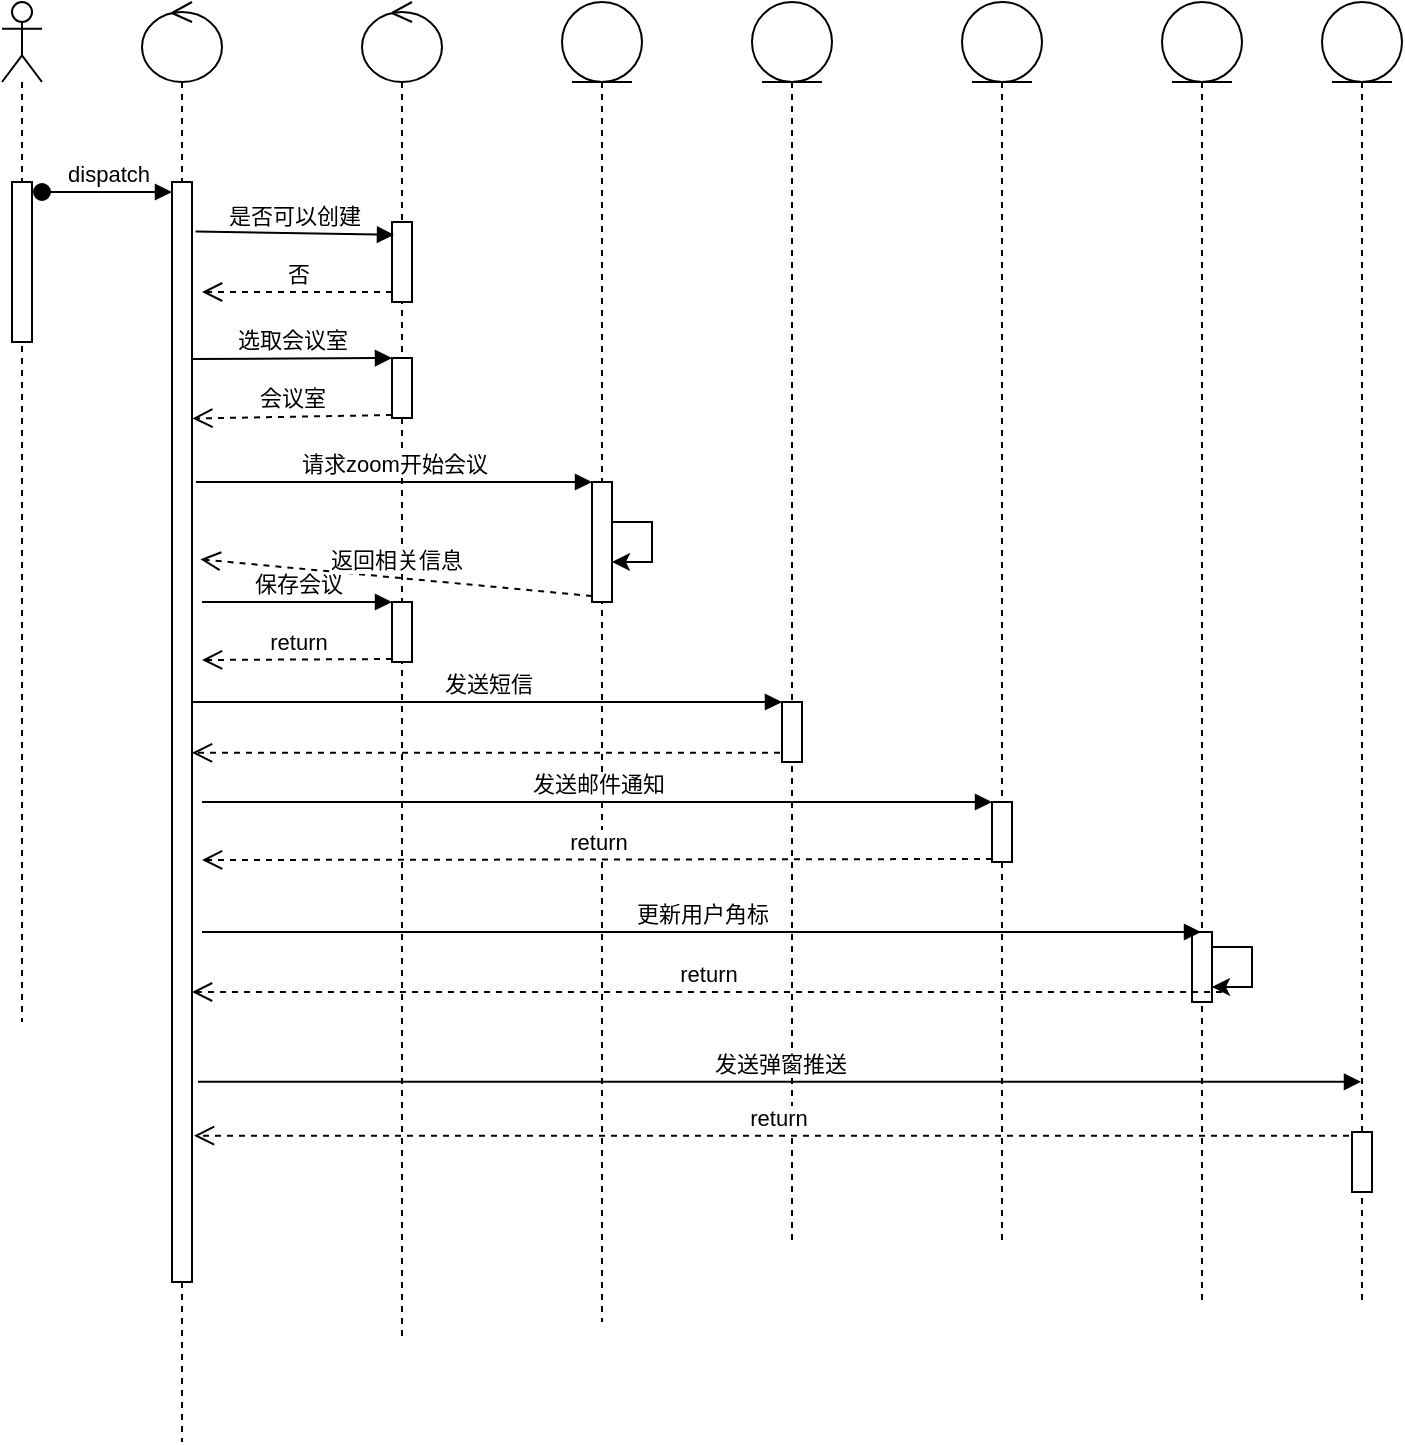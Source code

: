 <mxfile version="13.10.0" type="github" pages="11">
  <diagram name="Page-1" id="e7e014a7-5840-1c2e-5031-d8a46d1fe8dd">
    <mxGraphModel dx="1550" dy="836" grid="1" gridSize="10" guides="1" tooltips="1" connect="1" arrows="1" fold="1" page="1" pageScale="1" pageWidth="1169" pageHeight="826" background="#ffffff" math="0" shadow="0">
      <root>
        <mxCell id="0" />
        <mxCell id="1" parent="0" />
        <mxCell id="2qhgDkc405uRYqAF__MJ-3" value="" style="shape=umlLifeline;participant=umlActor;perimeter=lifelinePerimeter;whiteSpace=wrap;html=1;container=1;collapsible=0;recursiveResize=0;verticalAlign=top;spacingTop=36;outlineConnect=0;" parent="1" vertex="1" treatAsSingle="0">
          <mxGeometry x="170" y="225" width="20" height="510" as="geometry" />
        </mxCell>
        <mxCell id="2qhgDkc405uRYqAF__MJ-8" value="" style="html=1;points=[];perimeter=orthogonalPerimeter;" parent="2qhgDkc405uRYqAF__MJ-3" vertex="1">
          <mxGeometry x="5" y="90" width="10" height="80" as="geometry" />
        </mxCell>
        <mxCell id="2qhgDkc405uRYqAF__MJ-4" value="" style="shape=umlLifeline;participant=umlControl;perimeter=lifelinePerimeter;whiteSpace=wrap;html=1;container=1;collapsible=0;recursiveResize=0;verticalAlign=top;spacingTop=36;outlineConnect=0;" parent="1" vertex="1" treatAsSingle="0">
          <mxGeometry x="240" y="225" width="40" height="720" as="geometry" />
        </mxCell>
        <mxCell id="2qhgDkc405uRYqAF__MJ-6" value="" style="html=1;points=[];perimeter=orthogonalPerimeter;" parent="2qhgDkc405uRYqAF__MJ-4" vertex="1">
          <mxGeometry x="15" y="90" width="10" height="550" as="geometry" />
        </mxCell>
        <mxCell id="2qhgDkc405uRYqAF__MJ-5" value="" style="shape=umlLifeline;participant=umlControl;perimeter=lifelinePerimeter;whiteSpace=wrap;html=1;container=1;collapsible=0;recursiveResize=0;verticalAlign=top;spacingTop=36;outlineConnect=0;" parent="1" vertex="1" treatAsSingle="0">
          <mxGeometry x="350" y="225" width="40" height="670" as="geometry" />
        </mxCell>
        <mxCell id="2qhgDkc405uRYqAF__MJ-13" value="" style="html=1;points=[];perimeter=orthogonalPerimeter;" parent="2qhgDkc405uRYqAF__MJ-5" vertex="1">
          <mxGeometry x="15" y="110" width="10" height="40" as="geometry" />
        </mxCell>
        <mxCell id="2qhgDkc405uRYqAF__MJ-19" value="" style="html=1;points=[];perimeter=orthogonalPerimeter;" parent="2qhgDkc405uRYqAF__MJ-5" vertex="1">
          <mxGeometry x="15" y="300" width="10" height="30" as="geometry" />
        </mxCell>
        <mxCell id="2qhgDkc405uRYqAF__MJ-46" value="" style="html=1;points=[];perimeter=orthogonalPerimeter;" parent="2qhgDkc405uRYqAF__MJ-5" vertex="1">
          <mxGeometry x="15" y="178" width="10" height="30" as="geometry" />
        </mxCell>
        <mxCell id="2qhgDkc405uRYqAF__MJ-7" value="dispatch" style="html=1;verticalAlign=bottom;startArrow=oval;endArrow=block;startSize=8;" parent="1" target="2qhgDkc405uRYqAF__MJ-6" edge="1">
          <mxGeometry relative="1" as="geometry">
            <mxPoint x="190" y="320" as="sourcePoint" />
          </mxGeometry>
        </mxCell>
        <mxCell id="2qhgDkc405uRYqAF__MJ-11" value="" style="shape=umlLifeline;participant=umlEntity;perimeter=lifelinePerimeter;whiteSpace=wrap;html=1;container=1;collapsible=0;recursiveResize=0;verticalAlign=top;spacingTop=36;outlineConnect=0;" parent="1" vertex="1" treatAsSingle="0">
          <mxGeometry x="450" y="225" width="40" height="660" as="geometry" />
        </mxCell>
        <mxCell id="2qhgDkc405uRYqAF__MJ-50" value="" style="html=1;points=[];perimeter=orthogonalPerimeter;" parent="2qhgDkc405uRYqAF__MJ-11" vertex="1">
          <mxGeometry x="15" y="240" width="10" height="60" as="geometry" />
        </mxCell>
        <mxCell id="2qhgDkc405uRYqAF__MJ-75" value="" style="edgeStyle=none;rounded=0;orthogonalLoop=1;jettySize=auto;html=1;" parent="2qhgDkc405uRYqAF__MJ-11" source="2qhgDkc405uRYqAF__MJ-50" target="2qhgDkc405uRYqAF__MJ-50" edge="1">
          <mxGeometry relative="1" as="geometry" />
        </mxCell>
        <mxCell id="2qhgDkc405uRYqAF__MJ-12" value="" style="shape=umlLifeline;participant=umlEntity;perimeter=lifelinePerimeter;whiteSpace=wrap;html=1;container=1;collapsible=0;recursiveResize=0;verticalAlign=top;spacingTop=36;outlineConnect=0;" parent="1" vertex="1" treatAsSingle="0">
          <mxGeometry x="545" y="225" width="40" height="620" as="geometry" />
        </mxCell>
        <mxCell id="2qhgDkc405uRYqAF__MJ-26" value="" style="html=1;points=[];perimeter=orthogonalPerimeter;" parent="2qhgDkc405uRYqAF__MJ-12" vertex="1">
          <mxGeometry x="15" y="350" width="10" height="30" as="geometry" />
        </mxCell>
        <mxCell id="2qhgDkc405uRYqAF__MJ-14" value="是否可以创建" style="html=1;verticalAlign=bottom;endArrow=block;exitX=1.18;exitY=0.045;exitDx=0;exitDy=0;exitPerimeter=0;entryX=0.1;entryY=0.16;entryDx=0;entryDy=0;entryPerimeter=0;" parent="1" source="2qhgDkc405uRYqAF__MJ-6" target="2qhgDkc405uRYqAF__MJ-13" edge="1">
          <mxGeometry relative="1" as="geometry">
            <mxPoint x="270" y="338" as="sourcePoint" />
            <mxPoint x="360" y="339" as="targetPoint" />
          </mxGeometry>
        </mxCell>
        <mxCell id="2qhgDkc405uRYqAF__MJ-15" value="否" style="html=1;verticalAlign=bottom;endArrow=open;dashed=1;endSize=8;" parent="1" edge="1">
          <mxGeometry relative="1" as="geometry">
            <mxPoint x="270" y="370" as="targetPoint" />
            <mxPoint x="365" y="370" as="sourcePoint" />
          </mxGeometry>
        </mxCell>
        <mxCell id="2qhgDkc405uRYqAF__MJ-20" value="保存会议" style="html=1;verticalAlign=bottom;endArrow=block;entryX=0;entryY=0;" parent="1" target="2qhgDkc405uRYqAF__MJ-19" edge="1">
          <mxGeometry relative="1" as="geometry">
            <mxPoint x="270" y="525" as="sourcePoint" />
          </mxGeometry>
        </mxCell>
        <mxCell id="2qhgDkc405uRYqAF__MJ-21" value="return" style="html=1;verticalAlign=bottom;endArrow=open;dashed=1;endSize=8;exitX=0;exitY=0.95;" parent="1" source="2qhgDkc405uRYqAF__MJ-19" edge="1">
          <mxGeometry relative="1" as="geometry">
            <mxPoint x="270" y="554" as="targetPoint" />
          </mxGeometry>
        </mxCell>
        <mxCell id="2qhgDkc405uRYqAF__MJ-27" value="发送短信" style="html=1;verticalAlign=bottom;endArrow=block;entryX=0;entryY=0;" parent="1" source="2qhgDkc405uRYqAF__MJ-6" target="2qhgDkc405uRYqAF__MJ-26" edge="1">
          <mxGeometry relative="1" as="geometry">
            <mxPoint x="585" y="760" as="sourcePoint" />
          </mxGeometry>
        </mxCell>
        <mxCell id="2qhgDkc405uRYqAF__MJ-33" value="" style="shape=umlLifeline;participant=umlEntity;perimeter=lifelinePerimeter;whiteSpace=wrap;html=1;container=1;collapsible=0;recursiveResize=0;verticalAlign=top;spacingTop=36;outlineConnect=0;" parent="1" vertex="1" treatAsSingle="0">
          <mxGeometry x="650" y="225" width="40" height="620" as="geometry" />
        </mxCell>
        <mxCell id="2qhgDkc405uRYqAF__MJ-62" value="" style="html=1;points=[];perimeter=orthogonalPerimeter;" parent="2qhgDkc405uRYqAF__MJ-33" vertex="1">
          <mxGeometry x="15" y="400" width="10" height="30" as="geometry" />
        </mxCell>
        <mxCell id="2qhgDkc405uRYqAF__MJ-35" value="" style="shape=umlLifeline;participant=umlEntity;perimeter=lifelinePerimeter;whiteSpace=wrap;html=1;container=1;collapsible=0;recursiveResize=0;verticalAlign=top;spacingTop=36;outlineConnect=0;" parent="1" vertex="1" treatAsSingle="0">
          <mxGeometry x="750" y="225" width="40" height="650" as="geometry" />
        </mxCell>
        <mxCell id="2qhgDkc405uRYqAF__MJ-43" value="" style="html=1;points=[];perimeter=orthogonalPerimeter;" parent="2qhgDkc405uRYqAF__MJ-35" vertex="1">
          <mxGeometry x="15" y="465" width="10" height="35" as="geometry" />
        </mxCell>
        <mxCell id="2qhgDkc405uRYqAF__MJ-76" style="edgeStyle=none;rounded=0;orthogonalLoop=1;jettySize=auto;html=1;" parent="2qhgDkc405uRYqAF__MJ-35" source="2qhgDkc405uRYqAF__MJ-43" target="2qhgDkc405uRYqAF__MJ-43" edge="1">
          <mxGeometry relative="1" as="geometry" />
        </mxCell>
        <mxCell id="2qhgDkc405uRYqAF__MJ-44" value="更新用户角标" style="html=1;verticalAlign=bottom;endArrow=block;" parent="1" target="2qhgDkc405uRYqAF__MJ-35" edge="1">
          <mxGeometry relative="1" as="geometry">
            <mxPoint x="270" y="690" as="sourcePoint" />
            <Array as="points">
              <mxPoint x="560" y="690" />
            </Array>
          </mxGeometry>
        </mxCell>
        <mxCell id="2qhgDkc405uRYqAF__MJ-48" value="会议室" style="html=1;verticalAlign=bottom;endArrow=open;dashed=1;endSize=8;exitX=0;exitY=0.95;entryX=1.02;entryY=0.215;entryDx=0;entryDy=0;entryPerimeter=0;" parent="1" source="2qhgDkc405uRYqAF__MJ-46" target="2qhgDkc405uRYqAF__MJ-6" edge="1">
          <mxGeometry relative="1" as="geometry">
            <mxPoint x="345" y="466" as="targetPoint" />
          </mxGeometry>
        </mxCell>
        <mxCell id="2qhgDkc405uRYqAF__MJ-47" value="选取会议室" style="html=1;verticalAlign=bottom;endArrow=block;entryX=0;entryY=0;exitX=1.02;exitY=0.161;exitDx=0;exitDy=0;exitPerimeter=0;" parent="1" source="2qhgDkc405uRYqAF__MJ-6" target="2qhgDkc405uRYqAF__MJ-46" edge="1">
          <mxGeometry relative="1" as="geometry">
            <mxPoint x="270" y="403" as="sourcePoint" />
          </mxGeometry>
        </mxCell>
        <mxCell id="2qhgDkc405uRYqAF__MJ-51" value="请求zoom开始会议" style="html=1;verticalAlign=bottom;endArrow=block;entryX=0;entryY=0;" parent="1" target="2qhgDkc405uRYqAF__MJ-50" edge="1">
          <mxGeometry relative="1" as="geometry">
            <mxPoint x="267" y="465" as="sourcePoint" />
          </mxGeometry>
        </mxCell>
        <mxCell id="2qhgDkc405uRYqAF__MJ-52" value="返回相关信息" style="html=1;verticalAlign=bottom;endArrow=open;dashed=1;endSize=8;exitX=0;exitY=0.95;entryX=1.42;entryY=0.343;entryDx=0;entryDy=0;entryPerimeter=0;" parent="1" source="2qhgDkc405uRYqAF__MJ-50" target="2qhgDkc405uRYqAF__MJ-6" edge="1">
          <mxGeometry relative="1" as="geometry">
            <mxPoint x="290" y="494" as="targetPoint" />
          </mxGeometry>
        </mxCell>
        <mxCell id="2qhgDkc405uRYqAF__MJ-53" value="" style="html=1;verticalAlign=bottom;endArrow=open;dashed=1;endSize=8;exitX=-0.1;exitY=0.847;exitDx=0;exitDy=0;exitPerimeter=0;" parent="1" source="2qhgDkc405uRYqAF__MJ-26" target="2qhgDkc405uRYqAF__MJ-6" edge="1">
          <mxGeometry relative="1" as="geometry">
            <mxPoint x="620" y="530" as="sourcePoint" />
            <mxPoint x="270" y="595" as="targetPoint" />
          </mxGeometry>
        </mxCell>
        <mxCell id="2qhgDkc405uRYqAF__MJ-56" value="return" style="html=1;verticalAlign=bottom;endArrow=open;dashed=1;endSize=8;" parent="1" target="2qhgDkc405uRYqAF__MJ-6" edge="1">
          <mxGeometry relative="1" as="geometry">
            <mxPoint x="780" y="720" as="sourcePoint" />
            <mxPoint x="300" y="720" as="targetPoint" />
          </mxGeometry>
        </mxCell>
        <mxCell id="2qhgDkc405uRYqAF__MJ-59" value="发送弹窗推送" style="html=1;verticalAlign=bottom;endArrow=block;exitX=1.3;exitY=0.818;exitDx=0;exitDy=0;exitPerimeter=0;" parent="1" source="2qhgDkc405uRYqAF__MJ-6" target="2qhgDkc405uRYqAF__MJ-65" edge="1">
          <mxGeometry relative="1" as="geometry">
            <mxPoint x="745" y="760" as="sourcePoint" />
            <mxPoint x="795" y="760" as="targetPoint" />
          </mxGeometry>
        </mxCell>
        <mxCell id="2qhgDkc405uRYqAF__MJ-60" value="return" style="html=1;verticalAlign=bottom;endArrow=open;dashed=1;endSize=8;entryX=1.1;entryY=0.867;entryDx=0;entryDy=0;entryPerimeter=0;" parent="1" source="2qhgDkc405uRYqAF__MJ-65" target="2qhgDkc405uRYqAF__MJ-6" edge="1">
          <mxGeometry relative="1" as="geometry">
            <mxPoint x="300" y="789" as="targetPoint" />
            <mxPoint x="795" y="788.5" as="sourcePoint" />
          </mxGeometry>
        </mxCell>
        <mxCell id="2qhgDkc405uRYqAF__MJ-63" value="发送邮件通知" style="html=1;verticalAlign=bottom;endArrow=block;entryX=0;entryY=0;" parent="1" target="2qhgDkc405uRYqAF__MJ-62" edge="1">
          <mxGeometry relative="1" as="geometry">
            <mxPoint x="270" y="625" as="sourcePoint" />
          </mxGeometry>
        </mxCell>
        <mxCell id="2qhgDkc405uRYqAF__MJ-64" value="return" style="html=1;verticalAlign=bottom;endArrow=open;dashed=1;endSize=8;exitX=0;exitY=0.95;" parent="1" source="2qhgDkc405uRYqAF__MJ-62" edge="1">
          <mxGeometry relative="1" as="geometry">
            <mxPoint x="270" y="654" as="targetPoint" />
          </mxGeometry>
        </mxCell>
        <mxCell id="2qhgDkc405uRYqAF__MJ-65" value="" style="shape=umlLifeline;participant=umlEntity;perimeter=lifelinePerimeter;whiteSpace=wrap;html=1;container=1;collapsible=0;recursiveResize=0;verticalAlign=top;spacingTop=36;outlineConnect=0;" parent="1" vertex="1" treatAsSingle="0">
          <mxGeometry x="830" y="225" width="40" height="650" as="geometry" />
        </mxCell>
        <mxCell id="2qhgDkc405uRYqAF__MJ-67" value="" style="html=1;points=[];perimeter=orthogonalPerimeter;" parent="2qhgDkc405uRYqAF__MJ-65" vertex="1">
          <mxGeometry x="15" y="565" width="10" height="30" as="geometry" />
        </mxCell>
      </root>
    </mxGraphModel>
  </diagram>
  <diagram id="ScodU-VppGZNiEE2D1oO" name="Page-2">
    <mxGraphModel dx="2651" dy="918" grid="0" gridSize="10" guides="1" tooltips="1" connect="1" arrows="1" fold="1" page="1" pageScale="1" pageWidth="827" pageHeight="1169" math="0" shadow="0">
      <root>
        <mxCell id="Jc8TKW2NatCU_KrNYgRV-0" />
        <mxCell id="Jc8TKW2NatCU_KrNYgRV-1" parent="Jc8TKW2NatCU_KrNYgRV-0" />
        <mxCell id="OMGxhG759ThXvPTRwnxp-36" value="" style="rounded=0;whiteSpace=wrap;html=1;shadow=0;glass=0;sketch=0;fontFamily=Comic Sans MS;fontSize=15;fillColor=#e1d5e7;opacity=50;strokeColor=none;" vertex="1" parent="Jc8TKW2NatCU_KrNYgRV-1">
          <mxGeometry x="-60" y="135" width="140" height="680" as="geometry" />
        </mxCell>
        <mxCell id="EAOMuH6NJR2ARHt9W1EC-4" value="" style="rounded=0;whiteSpace=wrap;html=1;shadow=0;glass=0;sketch=0;fontFamily=Comic Sans MS;fontSize=15;fillColor=#f8cecc;opacity=50;strokeColor=none;" parent="Jc8TKW2NatCU_KrNYgRV-1" vertex="1">
          <mxGeometry x="80" y="135" width="660" height="680" as="geometry" />
        </mxCell>
        <mxCell id="EAOMuH6NJR2ARHt9W1EC-3" value="" style="rounded=0;whiteSpace=wrap;html=1;shadow=0;glass=0;sketch=0;fontFamily=Comic Sans MS;fontSize=15;fillColor=#fff2cc;opacity=50;strokeColor=none;" parent="Jc8TKW2NatCU_KrNYgRV-1" vertex="1">
          <mxGeometry x="-200" y="135" width="140" height="680" as="geometry" />
        </mxCell>
        <mxCell id="EAOMuH6NJR2ARHt9W1EC-1" value="" style="rounded=0;whiteSpace=wrap;html=1;shadow=0;glass=0;sketch=0;fontFamily=Comic Sans MS;fontSize=15;fillColor=#d5e8d4;opacity=50;strokeWidth=1;strokeColor=none;" parent="Jc8TKW2NatCU_KrNYgRV-1" vertex="1">
          <mxGeometry x="-357.49" y="135" width="157.49" height="680" as="geometry" />
        </mxCell>
        <mxCell id="zA2MdI3kQyjwW_A-83rC-27" value="" style="rounded=0;whiteSpace=wrap;html=1;sketch=1;fillColor=#ffe6cc;strokeColor=#d79b00;fontSize=17;" parent="Jc8TKW2NatCU_KrNYgRV-1" vertex="1">
          <mxGeometry x="120" y="554" width="610" height="120" as="geometry" />
        </mxCell>
        <mxCell id="BsJl3nNRGO4muCpbRTvP-14" value="" style="rounded=0;whiteSpace=wrap;html=1;sketch=1;fillColor=#e1d5e7;strokeColor=#9673a6;fontSize=17;" parent="Jc8TKW2NatCU_KrNYgRV-1" vertex="1">
          <mxGeometry x="120" y="420" width="610" height="120" as="geometry" />
        </mxCell>
        <mxCell id="BsJl3nNRGO4muCpbRTvP-12" value="" style="rounded=0;whiteSpace=wrap;html=1;sketch=1;fillColor=#d5e8d4;strokeColor=#82b366;fontSize=17;" parent="Jc8TKW2NatCU_KrNYgRV-1" vertex="1">
          <mxGeometry x="120" y="285" width="610" height="120" as="geometry" />
        </mxCell>
        <mxCell id="BsJl3nNRGO4muCpbRTvP-6" value="" style="rounded=0;whiteSpace=wrap;html=1;sketch=1;strokeColor=#b85450;fillColor=#f8cecc;fontSize=17;" parent="Jc8TKW2NatCU_KrNYgRV-1" vertex="1">
          <mxGeometry x="120" y="155" width="610" height="120" as="geometry" />
        </mxCell>
        <mxCell id="zA2MdI3kQyjwW_A-83rC-47" style="edgeStyle=none;rounded=0;orthogonalLoop=1;jettySize=auto;html=1;fontFamily=Comic Sans MS;fontSize=15;sketch=1;strokeColor=#7EA6E0;" parent="Jc8TKW2NatCU_KrNYgRV-1" source="BsJl3nNRGO4muCpbRTvP-0" target="zA2MdI3kQyjwW_A-83rC-18" edge="1">
          <mxGeometry relative="1" as="geometry" />
        </mxCell>
        <mxCell id="zA2MdI3kQyjwW_A-83rC-48" value="WMB" style="edgeLabel;html=1;align=center;verticalAlign=middle;resizable=0;points=[];fontSize=15;fontFamily=Comic Sans MS;labelBackgroundColor=none;" parent="zA2MdI3kQyjwW_A-83rC-47" vertex="1" connectable="0">
          <mxGeometry x="-0.254" y="3" relative="1" as="geometry">
            <mxPoint as="offset" />
          </mxGeometry>
        </mxCell>
        <mxCell id="ZPXxOPX2Sex1IZu7-DUA-1" style="edgeStyle=orthogonalEdgeStyle;rounded=0;orthogonalLoop=1;jettySize=auto;html=1;sketch=1;strokeColor=#7EA6E0;" edge="1" parent="Jc8TKW2NatCU_KrNYgRV-1" source="BsJl3nNRGO4muCpbRTvP-0" target="ZPXxOPX2Sex1IZu7-DUA-0">
          <mxGeometry relative="1" as="geometry" />
        </mxCell>
        <mxCell id="BsJl3nNRGO4muCpbRTvP-0" value="服务集群" style="rounded=0;whiteSpace=wrap;html=1;sketch=1;shadow=0;fontSize=15;fillColor=#fad7ac;strokeColor=#b46504;" parent="Jc8TKW2NatCU_KrNYgRV-1" vertex="1">
          <mxGeometry x="-190" y="310" width="120" height="60" as="geometry" />
        </mxCell>
        <mxCell id="OMGxhG759ThXvPTRwnxp-21" style="rounded=0;sketch=0;orthogonalLoop=1;jettySize=auto;html=1;entryX=0;entryY=0.5;entryDx=0;entryDy=0;exitX=0.5;exitY=1;exitDx=0;exitDy=0;fontSize=17;" edge="1" parent="Jc8TKW2NatCU_KrNYgRV-1" source="BsJl3nNRGO4muCpbRTvP-1" target="OMGxhG759ThXvPTRwnxp-17">
          <mxGeometry relative="1" as="geometry">
            <Array as="points">
              <mxPoint x="200" y="448" />
              <mxPoint x="260" y="448" />
            </Array>
          </mxGeometry>
        </mxCell>
        <mxCell id="BsJl3nNRGO4muCpbRTvP-1" value="kafka" style="rounded=1;whiteSpace=wrap;html=1;fontSize=17;strokeColor=none;" parent="Jc8TKW2NatCU_KrNYgRV-1" vertex="1">
          <mxGeometry x="140" y="325" width="120" height="60" as="geometry" />
        </mxCell>
        <mxCell id="zA2MdI3kQyjwW_A-83rC-10" style="edgeStyle=orthogonalEdgeStyle;rounded=0;orthogonalLoop=1;jettySize=auto;html=1;exitX=1;exitY=0.5;exitDx=0;exitDy=0;entryX=0;entryY=0.5;entryDx=0;entryDy=0;fontSize=17;" parent="Jc8TKW2NatCU_KrNYgRV-1" source="BsJl3nNRGO4muCpbRTvP-2" target="BsJl3nNRGO4muCpbRTvP-4" edge="1">
          <mxGeometry relative="1" as="geometry" />
        </mxCell>
        <mxCell id="BsJl3nNRGO4muCpbRTvP-2" value="HDFS" style="rounded=1;whiteSpace=wrap;html=1;fontSize=17;strokeColor=none;" parent="Jc8TKW2NatCU_KrNYgRV-1" vertex="1">
          <mxGeometry x="140" y="185" width="120" height="60" as="geometry" />
        </mxCell>
        <mxCell id="EAOMuH6NJR2ARHt9W1EC-12" style="edgeStyle=none;rounded=0;sketch=0;orthogonalLoop=1;jettySize=auto;html=1;entryX=0;entryY=0.5;entryDx=0;entryDy=0;fontFamily=Comic Sans MS;fontSize=17;" parent="Jc8TKW2NatCU_KrNYgRV-1" source="BsJl3nNRGO4muCpbRTvP-3" target="BsJl3nNRGO4muCpbRTvP-10" edge="1">
          <mxGeometry relative="1" as="geometry" />
        </mxCell>
        <mxCell id="BsJl3nNRGO4muCpbRTvP-3" value="WMonitor" style="rounded=1;whiteSpace=wrap;html=1;fontSize=17;strokeColor=none;" parent="Jc8TKW2NatCU_KrNYgRV-1" vertex="1">
          <mxGeometry x="140" y="484" width="90" height="50" as="geometry" />
        </mxCell>
        <mxCell id="zA2MdI3kQyjwW_A-83rC-11" style="edgeStyle=orthogonalEdgeStyle;rounded=0;orthogonalLoop=1;jettySize=auto;html=1;exitX=1;exitY=0.5;exitDx=0;exitDy=0;entryX=0;entryY=0.5;entryDx=0;entryDy=0;fontSize=17;" parent="Jc8TKW2NatCU_KrNYgRV-1" source="BsJl3nNRGO4muCpbRTvP-4" target="BsJl3nNRGO4muCpbRTvP-5" edge="1">
          <mxGeometry relative="1" as="geometry" />
        </mxCell>
        <mxCell id="BsJl3nNRGO4muCpbRTvP-4" value="58DP" style="rounded=1;whiteSpace=wrap;html=1;fontSize=17;strokeColor=none;" parent="Jc8TKW2NatCU_KrNYgRV-1" vertex="1">
          <mxGeometry x="290" y="185" width="120" height="60" as="geometry" />
        </mxCell>
        <mxCell id="BsJl3nNRGO4muCpbRTvP-5" value="Hive" style="rounded=1;whiteSpace=wrap;html=1;fontSize=17;strokeColor=none;" parent="Jc8TKW2NatCU_KrNYgRV-1" vertex="1">
          <mxGeometry x="440.0" y="185" width="120" height="60" as="geometry" />
        </mxCell>
        <mxCell id="BsJl3nNRGO4muCpbRTvP-8" value="ES" style="rounded=1;whiteSpace=wrap;html=1;fontSize=17;strokeColor=none;" parent="Jc8TKW2NatCU_KrNYgRV-1" vertex="1">
          <mxGeometry x="440.0" y="325" width="120" height="60" as="geometry" />
        </mxCell>
        <mxCell id="BsJl3nNRGO4muCpbRTvP-9" value="kibana" style="rounded=1;whiteSpace=wrap;html=1;fontSize=17;strokeColor=none;" parent="Jc8TKW2NatCU_KrNYgRV-1" vertex="1">
          <mxGeometry x="597" y="325" width="120" height="60" as="geometry" />
        </mxCell>
        <mxCell id="BsJl3nNRGO4muCpbRTvP-10" value="WMonitor预警" style="rounded=1;whiteSpace=wrap;html=1;fontSize=17;strokeColor=none;" parent="Jc8TKW2NatCU_KrNYgRV-1" vertex="1">
          <mxGeometry x="290" y="488" width="90" height="46" as="geometry" />
        </mxCell>
        <mxCell id="BsJl3nNRGO4muCpbRTvP-11" value="&lt;font style=&quot;font-size: 19px&quot;&gt;数据分析统计&lt;/font&gt;" style="text;html=1;align=center;verticalAlign=middle;resizable=0;points=[];autosize=1;fontSize=17;fontStyle=1" parent="Jc8TKW2NatCU_KrNYgRV-1" vertex="1">
          <mxGeometry x="605" y="160" width="130" height="30" as="geometry" />
        </mxCell>
        <mxCell id="BsJl3nNRGO4muCpbRTvP-15" value="&lt;span style=&quot;font-size: 20px;&quot;&gt;日志查询&lt;/span&gt;" style="text;html=1;align=center;verticalAlign=middle;resizable=0;points=[];autosize=1;fontSize=20;fontStyle=1" parent="Jc8TKW2NatCU_KrNYgRV-1" vertex="1">
          <mxGeometry x="625" y="290" width="100" height="30" as="geometry" />
        </mxCell>
        <mxCell id="BsJl3nNRGO4muCpbRTvP-16" value="监控报警" style="text;html=1;align=center;verticalAlign=middle;resizable=0;points=[];autosize=1;fontSize=19;fontStyle=1" parent="Jc8TKW2NatCU_KrNYgRV-1" vertex="1">
          <mxGeometry x="645" y="423" width="90" height="30" as="geometry" />
        </mxCell>
        <mxCell id="EAOMuH6NJR2ARHt9W1EC-7" style="edgeStyle=none;rounded=0;sketch=1;orthogonalLoop=1;jettySize=auto;html=1;entryX=0;entryY=0.5;entryDx=0;entryDy=0;strokeColor=#7EA6E0;fontFamily=Comic Sans MS;fontSize=15;" parent="Jc8TKW2NatCU_KrNYgRV-1" source="EAOMuH6NJR2ARHt9W1EC-8" target="BsJl3nNRGO4muCpbRTvP-0" edge="1">
          <mxGeometry relative="1" as="geometry" />
        </mxCell>
        <mxCell id="BsJl3nNRGO4muCpbRTvP-18" value="" style="verticalLabelPosition=bottom;html=1;verticalAlign=top;align=center;strokeColor=none;fillColor=#00BEF2;shape=mxgraph.azure.user;sketch=0;fontSize=15;" parent="Jc8TKW2NatCU_KrNYgRV-1" vertex="1">
          <mxGeometry x="-321.24" y="315" width="47.5" height="50" as="geometry" />
        </mxCell>
        <mxCell id="zA2MdI3kQyjwW_A-83rC-7" style="edgeStyle=orthogonalEdgeStyle;rounded=0;orthogonalLoop=1;jettySize=auto;html=1;exitX=1;exitY=0.5;exitDx=0;exitDy=0;entryX=0;entryY=0.5;entryDx=0;entryDy=0;fontSize=17;" parent="Jc8TKW2NatCU_KrNYgRV-1" target="zA2MdI3kQyjwW_A-83rC-1" edge="1">
          <mxGeometry relative="1" as="geometry">
            <mxPoint x="260" y="355" as="sourcePoint" />
          </mxGeometry>
        </mxCell>
        <mxCell id="zA2MdI3kQyjwW_A-83rC-8" style="edgeStyle=orthogonalEdgeStyle;rounded=0;orthogonalLoop=1;jettySize=auto;html=1;exitX=1;exitY=0.5;exitDx=0;exitDy=0;entryX=0;entryY=0.5;entryDx=0;entryDy=0;fontSize=17;" parent="Jc8TKW2NatCU_KrNYgRV-1" source="zA2MdI3kQyjwW_A-83rC-1" edge="1">
          <mxGeometry relative="1" as="geometry">
            <mxPoint x="440.0" y="355" as="targetPoint" />
          </mxGeometry>
        </mxCell>
        <mxCell id="zA2MdI3kQyjwW_A-83rC-1" value="Logstash" style="rounded=1;whiteSpace=wrap;html=1;fontSize=17;strokeColor=none;" parent="Jc8TKW2NatCU_KrNYgRV-1" vertex="1">
          <mxGeometry x="290" y="325" width="120" height="60" as="geometry" />
        </mxCell>
        <mxCell id="zA2MdI3kQyjwW_A-83rC-9" style="edgeStyle=orthogonalEdgeStyle;rounded=0;orthogonalLoop=1;jettySize=auto;html=1;exitX=1;exitY=0.5;exitDx=0;exitDy=0;entryX=0;entryY=0.5;entryDx=0;entryDy=0;fontSize=17;" parent="Jc8TKW2NatCU_KrNYgRV-1" target="BsJl3nNRGO4muCpbRTvP-9" edge="1">
          <mxGeometry relative="1" as="geometry">
            <mxPoint x="560" y="355" as="sourcePoint" />
          </mxGeometry>
        </mxCell>
        <mxCell id="OMGxhG759ThXvPTRwnxp-3" style="edgeStyle=orthogonalEdgeStyle;rounded=0;sketch=1;orthogonalLoop=1;jettySize=auto;html=1;entryX=0;entryY=0.5;entryDx=0;entryDy=0;strokeColor=#7EA6E0;" edge="1" parent="Jc8TKW2NatCU_KrNYgRV-1" source="zA2MdI3kQyjwW_A-83rC-13" target="zA2MdI3kQyjwW_A-83rC-19">
          <mxGeometry relative="1" as="geometry" />
        </mxCell>
        <mxCell id="OMGxhG759ThXvPTRwnxp-6" style="edgeStyle=orthogonalEdgeStyle;rounded=0;sketch=1;orthogonalLoop=1;jettySize=auto;html=1;entryX=0;entryY=0.5;entryDx=0;entryDy=0;strokeColor=#7EA6E0;" edge="1" parent="Jc8TKW2NatCU_KrNYgRV-1" source="zA2MdI3kQyjwW_A-83rC-13" target="ZPXxOPX2Sex1IZu7-DUA-3">
          <mxGeometry relative="1" as="geometry" />
        </mxCell>
        <mxCell id="OMGxhG759ThXvPTRwnxp-24" style="edgeStyle=orthogonalEdgeStyle;rounded=0;sketch=1;orthogonalLoop=1;jettySize=auto;html=1;entryX=0;entryY=0.5;entryDx=0;entryDy=0;strokeColor=#7EA6E0;" edge="1" parent="Jc8TKW2NatCU_KrNYgRV-1" source="zA2MdI3kQyjwW_A-83rC-13" target="zA2MdI3kQyjwW_A-83rC-18">
          <mxGeometry relative="1" as="geometry" />
        </mxCell>
        <mxCell id="zA2MdI3kQyjwW_A-83rC-13" value="" style="pointerEvents=1;shadow=0;dashed=0;html=1;strokeColor=none;fillColor=#505050;labelPosition=center;verticalLabelPosition=bottom;verticalAlign=top;outlineConnect=0;align=center;shape=mxgraph.office.devices.workstation_pc;sketch=0;fontSize=15;" parent="Jc8TKW2NatCU_KrNYgRV-1" vertex="1">
          <mxGeometry x="-326.49" y="460" width="52.75" height="59" as="geometry" />
        </mxCell>
        <mxCell id="OMGxhG759ThXvPTRwnxp-4" style="edgeStyle=orthogonalEdgeStyle;rounded=0;sketch=1;orthogonalLoop=1;jettySize=auto;html=1;entryX=0;entryY=0.5;entryDx=0;entryDy=0;strokeColor=#7EA6E0;" edge="1" parent="Jc8TKW2NatCU_KrNYgRV-1" source="zA2MdI3kQyjwW_A-83rC-15" target="zA2MdI3kQyjwW_A-83rC-19">
          <mxGeometry relative="1" as="geometry">
            <Array as="points">
              <mxPoint x="-230" y="610" />
              <mxPoint x="-230" y="634" />
            </Array>
          </mxGeometry>
        </mxCell>
        <mxCell id="zA2MdI3kQyjwW_A-83rC-15" value="" style="aspect=fixed;pointerEvents=1;shadow=0;dashed=0;html=1;strokeColor=none;labelPosition=center;verticalLabelPosition=bottom;verticalAlign=top;align=center;fillColor=#00188D;shape=mxgraph.mscae.enterprise.android_phone;sketch=0;fontSize=15;" parent="Jc8TKW2NatCU_KrNYgRV-1" vertex="1">
          <mxGeometry x="-326.49" y="581.75" width="42" height="70" as="geometry" />
        </mxCell>
        <mxCell id="OMGxhG759ThXvPTRwnxp-5" style="edgeStyle=orthogonalEdgeStyle;rounded=0;sketch=1;orthogonalLoop=1;jettySize=auto;html=1;entryX=0;entryY=0.5;entryDx=0;entryDy=0;strokeColor=#7EA6E0;" edge="1" parent="Jc8TKW2NatCU_KrNYgRV-1" source="zA2MdI3kQyjwW_A-83rC-17" target="zA2MdI3kQyjwW_A-83rC-19">
          <mxGeometry relative="1" as="geometry">
            <Array as="points">
              <mxPoint x="-230" y="750" />
              <mxPoint x="-230" y="634" />
            </Array>
          </mxGeometry>
        </mxCell>
        <mxCell id="zA2MdI3kQyjwW_A-83rC-17" value="" style="image;html=1;image=img/lib/clip_art/telecommunication/iPhone_128x128.png;sketch=0;strokeColor=#000000;fontSize=15;" parent="Jc8TKW2NatCU_KrNYgRV-1" vertex="1">
          <mxGeometry x="-340.11" y="710" width="80" height="80" as="geometry" />
        </mxCell>
        <mxCell id="OMGxhG759ThXvPTRwnxp-34" style="edgeStyle=orthogonalEdgeStyle;rounded=0;sketch=1;orthogonalLoop=1;jettySize=auto;html=1;entryX=0;entryY=0.5;entryDx=0;entryDy=0;strokeColor=#7EA6E0;" edge="1" parent="Jc8TKW2NatCU_KrNYgRV-1" source="zA2MdI3kQyjwW_A-83rC-18" target="OMGxhG759ThXvPTRwnxp-15">
          <mxGeometry relative="1" as="geometry" />
        </mxCell>
        <mxCell id="zA2MdI3kQyjwW_A-83rC-18" value="美事数据平台" style="rounded=0;whiteSpace=wrap;html=1;sketch=1;strokeColor=#ae4132;shadow=0;fontSize=15;fillColor=#fad9d5;" parent="Jc8TKW2NatCU_KrNYgRV-1" vertex="1">
          <mxGeometry x="-190" y="493.5" width="120" height="61" as="geometry" />
        </mxCell>
        <mxCell id="OMGxhG759ThXvPTRwnxp-25" style="edgeStyle=orthogonalEdgeStyle;rounded=0;sketch=1;orthogonalLoop=1;jettySize=auto;html=1;entryX=0;entryY=0.5;entryDx=0;entryDy=0;strokeColor=#7EA6E0;" edge="1" parent="Jc8TKW2NatCU_KrNYgRV-1" source="zA2MdI3kQyjwW_A-83rC-19" target="OMGxhG759ThXvPTRwnxp-13">
          <mxGeometry relative="1" as="geometry" />
        </mxCell>
        <mxCell id="zA2MdI3kQyjwW_A-83rC-19" value="WMDA" style="rounded=0;whiteSpace=wrap;html=1;sketch=1;strokeColor=#23445d;shadow=0;fontSize=15;fillColor=#bac8d3;" parent="Jc8TKW2NatCU_KrNYgRV-1" vertex="1">
          <mxGeometry x="-190" y="604" width="120" height="60" as="geometry" />
        </mxCell>
        <mxCell id="zA2MdI3kQyjwW_A-83rC-30" style="edgeStyle=none;rounded=0;orthogonalLoop=1;jettySize=auto;html=1;entryX=0;entryY=0.5;entryDx=0;entryDy=0;fontSize=17;" parent="Jc8TKW2NatCU_KrNYgRV-1" source="zA2MdI3kQyjwW_A-83rC-23" target="zA2MdI3kQyjwW_A-83rC-28" edge="1">
          <mxGeometry relative="1" as="geometry" />
        </mxCell>
        <mxCell id="zA2MdI3kQyjwW_A-83rC-23" value="Mysql" style="rounded=1;whiteSpace=wrap;html=1;sketch=0;fontSize=17;strokeColor=none;" parent="Jc8TKW2NatCU_KrNYgRV-1" vertex="1">
          <mxGeometry x="150" y="581.75" width="120" height="60" as="geometry" />
        </mxCell>
        <mxCell id="zA2MdI3kQyjwW_A-83rC-41" style="edgeStyle=none;rounded=0;orthogonalLoop=1;jettySize=auto;html=1;entryX=0;entryY=0.5;entryDx=0;entryDy=0;fontSize=17;" parent="Jc8TKW2NatCU_KrNYgRV-1" source="zA2MdI3kQyjwW_A-83rC-28" target="zA2MdI3kQyjwW_A-83rC-40" edge="1">
          <mxGeometry relative="1" as="geometry" />
        </mxCell>
        <mxCell id="zA2MdI3kQyjwW_A-83rC-28" value="云图" style="rounded=1;whiteSpace=wrap;html=1;sketch=0;fontSize=17;strokeColor=none;" parent="Jc8TKW2NatCU_KrNYgRV-1" vertex="1">
          <mxGeometry x="310.0" y="584.5" width="120" height="60" as="geometry" />
        </mxCell>
        <mxCell id="zA2MdI3kQyjwW_A-83rC-34" value="" style="rounded=0;whiteSpace=wrap;html=1;sketch=1;fillColor=#b0e3e6;strokeColor=#0e8088;fontSize=17;" parent="Jc8TKW2NatCU_KrNYgRV-1" vertex="1">
          <mxGeometry x="120" y="695" width="610" height="120" as="geometry" />
        </mxCell>
        <mxCell id="zA2MdI3kQyjwW_A-83rC-38" style="edgeStyle=none;rounded=0;orthogonalLoop=1;jettySize=auto;html=1;fontSize=17;" parent="Jc8TKW2NatCU_KrNYgRV-1" source="zA2MdI3kQyjwW_A-83rC-35" target="zA2MdI3kQyjwW_A-83rC-36" edge="1">
          <mxGeometry relative="1" as="geometry" />
        </mxCell>
        <mxCell id="zA2MdI3kQyjwW_A-83rC-35" value="Hive" style="rounded=1;whiteSpace=wrap;html=1;sketch=0;fontSize=17;strokeColor=none;" parent="Jc8TKW2NatCU_KrNYgRV-1" vertex="1">
          <mxGeometry x="150" y="725" width="120" height="60" as="geometry" />
        </mxCell>
        <mxCell id="zA2MdI3kQyjwW_A-83rC-39" style="edgeStyle=none;rounded=0;orthogonalLoop=1;jettySize=auto;html=1;entryX=0;entryY=0.5;entryDx=0;entryDy=0;fontSize=17;" parent="Jc8TKW2NatCU_KrNYgRV-1" source="zA2MdI3kQyjwW_A-83rC-36" target="zA2MdI3kQyjwW_A-83rC-37" edge="1">
          <mxGeometry relative="1" as="geometry" />
        </mxCell>
        <mxCell id="zA2MdI3kQyjwW_A-83rC-36" value="Kylin" style="rounded=1;whiteSpace=wrap;html=1;sketch=0;fontSize=17;strokeColor=none;" parent="Jc8TKW2NatCU_KrNYgRV-1" vertex="1">
          <mxGeometry x="310.0" y="725" width="120" height="60" as="geometry" />
        </mxCell>
        <mxCell id="zA2MdI3kQyjwW_A-83rC-37" value="星火" style="rounded=1;whiteSpace=wrap;html=1;sketch=0;fontSize=17;strokeColor=none;" parent="Jc8TKW2NatCU_KrNYgRV-1" vertex="1">
          <mxGeometry x="470" y="725" width="120" height="60" as="geometry" />
        </mxCell>
        <mxCell id="zA2MdI3kQyjwW_A-83rC-40" value="每日报表" style="shape=document;whiteSpace=wrap;html=1;boundedLbl=1;sketch=0;fontSize=17;strokeColor=none;" parent="Jc8TKW2NatCU_KrNYgRV-1" vertex="1">
          <mxGeometry x="470" y="584" width="110" height="60" as="geometry" />
        </mxCell>
        <mxCell id="zA2MdI3kQyjwW_A-83rC-45" value="数据日报" style="text;html=1;strokeColor=none;fillColor=none;align=center;verticalAlign=middle;whiteSpace=wrap;rounded=0;shadow=0;sketch=0;fontFamily=Comic Sans MS;fontSize=19;fontStyle=1" parent="Jc8TKW2NatCU_KrNYgRV-1" vertex="1">
          <mxGeometry x="642" y="564.5" width="88" height="20" as="geometry" />
        </mxCell>
        <mxCell id="zA2MdI3kQyjwW_A-83rC-46" value="可视化BI" style="text;html=1;strokeColor=none;fillColor=none;align=center;verticalAlign=middle;whiteSpace=wrap;rounded=0;shadow=0;sketch=0;fontFamily=Comic Sans MS;fontSize=19;fontStyle=1" parent="Jc8TKW2NatCU_KrNYgRV-1" vertex="1">
          <mxGeometry x="642" y="700" width="90" height="20" as="geometry" />
        </mxCell>
        <mxCell id="EAOMuH6NJR2ARHt9W1EC-8" value="请求" style="text;html=1;strokeColor=none;fillColor=none;align=center;verticalAlign=middle;whiteSpace=wrap;rounded=0;shadow=0;glass=0;labelBackgroundColor=none;sketch=0;fontFamily=Comic Sans MS;fontSize=15;opacity=50;" parent="Jc8TKW2NatCU_KrNYgRV-1" vertex="1">
          <mxGeometry x="-260" y="330" width="40" height="20" as="geometry" />
        </mxCell>
        <mxCell id="EAOMuH6NJR2ARHt9W1EC-9" style="edgeStyle=none;rounded=0;sketch=1;orthogonalLoop=1;jettySize=auto;html=1;entryX=0;entryY=0.5;entryDx=0;entryDy=0;strokeColor=#7EA6E0;fontFamily=Comic Sans MS;fontSize=15;" parent="Jc8TKW2NatCU_KrNYgRV-1" source="BsJl3nNRGO4muCpbRTvP-18" target="EAOMuH6NJR2ARHt9W1EC-8" edge="1">
          <mxGeometry relative="1" as="geometry">
            <mxPoint x="-273.74" y="340" as="sourcePoint" />
            <mxPoint x="-190" y="340" as="targetPoint" />
          </mxGeometry>
        </mxCell>
        <mxCell id="OMGxhG759ThXvPTRwnxp-31" style="edgeStyle=orthogonalEdgeStyle;rounded=0;sketch=1;orthogonalLoop=1;jettySize=auto;html=1;entryX=0;entryY=0.5;entryDx=0;entryDy=0;strokeColor=#7EA6E0;" edge="1" parent="Jc8TKW2NatCU_KrNYgRV-1" source="ZPXxOPX2Sex1IZu7-DUA-0" target="BsJl3nNRGO4muCpbRTvP-6">
          <mxGeometry relative="1" as="geometry" />
        </mxCell>
        <mxCell id="OMGxhG759ThXvPTRwnxp-32" style="edgeStyle=orthogonalEdgeStyle;rounded=0;sketch=1;orthogonalLoop=1;jettySize=auto;html=1;entryX=0;entryY=0.5;entryDx=0;entryDy=0;strokeColor=#7EA6E0;" edge="1" parent="Jc8TKW2NatCU_KrNYgRV-1" source="ZPXxOPX2Sex1IZu7-DUA-0" target="BsJl3nNRGO4muCpbRTvP-12">
          <mxGeometry relative="1" as="geometry" />
        </mxCell>
        <mxCell id="OMGxhG759ThXvPTRwnxp-33" style="edgeStyle=orthogonalEdgeStyle;rounded=0;sketch=1;orthogonalLoop=1;jettySize=auto;html=1;entryX=0;entryY=0.75;entryDx=0;entryDy=0;strokeColor=#7EA6E0;" edge="1" parent="Jc8TKW2NatCU_KrNYgRV-1" source="ZPXxOPX2Sex1IZu7-DUA-0" target="BsJl3nNRGO4muCpbRTvP-14">
          <mxGeometry relative="1" as="geometry" />
        </mxCell>
        <mxCell id="ZPXxOPX2Sex1IZu7-DUA-0" value="Access日志" style="shape=document;whiteSpace=wrap;html=1;boundedLbl=1;sketch=1;fillColor=#FAD7AC;strokeColor=#B46504;" vertex="1" parent="Jc8TKW2NatCU_KrNYgRV-1">
          <mxGeometry x="-30" y="310" width="90" height="60" as="geometry" />
        </mxCell>
        <mxCell id="OMGxhG759ThXvPTRwnxp-26" style="edgeStyle=orthogonalEdgeStyle;rounded=0;sketch=1;orthogonalLoop=1;jettySize=auto;html=1;entryX=0;entryY=0.5;entryDx=0;entryDy=0;strokeColor=#7EA6E0;" edge="1" parent="Jc8TKW2NatCU_KrNYgRV-1" source="ZPXxOPX2Sex1IZu7-DUA-3" target="OMGxhG759ThXvPTRwnxp-14">
          <mxGeometry relative="1" as="geometry" />
        </mxCell>
        <mxCell id="ZPXxOPX2Sex1IZu7-DUA-3" value="微聊" style="rounded=0;whiteSpace=wrap;html=1;sketch=1;strokeColor=#9673a6;shadow=0;fontSize=15;fillColor=#e1d5e7;" vertex="1" parent="Jc8TKW2NatCU_KrNYgRV-1">
          <mxGeometry x="-190" y="720" width="120" height="60" as="geometry" />
        </mxCell>
        <mxCell id="OMGxhG759ThXvPTRwnxp-10" value="埋点" style="text;html=1;strokeColor=none;fillColor=none;align=center;verticalAlign=middle;whiteSpace=wrap;rounded=0;sketch=0;" vertex="1" parent="Jc8TKW2NatCU_KrNYgRV-1">
          <mxGeometry x="-230" y="617.25" width="40" height="20" as="geometry" />
        </mxCell>
        <mxCell id="OMGxhG759ThXvPTRwnxp-11" value="IM" style="text;html=1;strokeColor=none;fillColor=none;align=center;verticalAlign=middle;whiteSpace=wrap;rounded=0;sketch=0;" vertex="1" parent="Jc8TKW2NatCU_KrNYgRV-1">
          <mxGeometry x="-230" y="730" width="40" height="20" as="geometry" />
        </mxCell>
        <mxCell id="OMGxhG759ThXvPTRwnxp-27" style="edgeStyle=orthogonalEdgeStyle;rounded=0;sketch=1;orthogonalLoop=1;jettySize=auto;html=1;entryX=0;entryY=0.5;entryDx=0;entryDy=0;strokeColor=#7EA6E0;" edge="1" parent="Jc8TKW2NatCU_KrNYgRV-1" source="OMGxhG759ThXvPTRwnxp-13" target="zA2MdI3kQyjwW_A-83rC-34">
          <mxGeometry relative="1" as="geometry" />
        </mxCell>
        <mxCell id="OMGxhG759ThXvPTRwnxp-13" value="APP埋点数据" style="shape=document;whiteSpace=wrap;html=1;boundedLbl=1;sketch=1;fillColor=#BAC8D3;strokeColor=#23445D;" vertex="1" parent="Jc8TKW2NatCU_KrNYgRV-1">
          <mxGeometry x="-30" y="604" width="90" height="60" as="geometry" />
        </mxCell>
        <mxCell id="OMGxhG759ThXvPTRwnxp-28" style="edgeStyle=orthogonalEdgeStyle;rounded=0;sketch=1;orthogonalLoop=1;jettySize=auto;html=1;strokeColor=#7EA6E0;entryX=0;entryY=0.5;entryDx=0;entryDy=0;" edge="1" parent="Jc8TKW2NatCU_KrNYgRV-1" source="OMGxhG759ThXvPTRwnxp-14" target="zA2MdI3kQyjwW_A-83rC-34">
          <mxGeometry relative="1" as="geometry">
            <mxPoint x="120" y="750.0" as="targetPoint" />
          </mxGeometry>
        </mxCell>
        <mxCell id="OMGxhG759ThXvPTRwnxp-14" value="用户聊天数据" style="shape=document;whiteSpace=wrap;html=1;boundedLbl=1;sketch=1;fillColor=#E1D5E7;strokeColor=#9673A6;" vertex="1" parent="Jc8TKW2NatCU_KrNYgRV-1">
          <mxGeometry x="-30" y="720" width="90" height="60" as="geometry" />
        </mxCell>
        <mxCell id="OMGxhG759ThXvPTRwnxp-29" style="edgeStyle=orthogonalEdgeStyle;rounded=0;sketch=1;orthogonalLoop=1;jettySize=auto;html=1;entryX=0;entryY=0.5;entryDx=0;entryDy=0;strokeColor=#7EA6E0;" edge="1" parent="Jc8TKW2NatCU_KrNYgRV-1" source="OMGxhG759ThXvPTRwnxp-15" target="zA2MdI3kQyjwW_A-83rC-27">
          <mxGeometry relative="1" as="geometry" />
        </mxCell>
        <mxCell id="OMGxhG759ThXvPTRwnxp-15" value="上报数据" style="shape=document;whiteSpace=wrap;html=1;boundedLbl=1;sketch=1;fillColor=#FAD9D5;strokeColor=#AE4132;" vertex="1" parent="Jc8TKW2NatCU_KrNYgRV-1">
          <mxGeometry x="-30" y="493.5" width="90" height="60" as="geometry" />
        </mxCell>
        <mxCell id="OMGxhG759ThXvPTRwnxp-22" style="edgeStyle=none;rounded=0;sketch=0;orthogonalLoop=1;jettySize=auto;html=1;strokeColor=#000000;fontSize=17;" edge="1" parent="Jc8TKW2NatCU_KrNYgRV-1" source="OMGxhG759ThXvPTRwnxp-17" target="OMGxhG759ThXvPTRwnxp-18">
          <mxGeometry relative="1" as="geometry" />
        </mxCell>
        <mxCell id="OMGxhG759ThXvPTRwnxp-17" value="Flink" style="rounded=1;whiteSpace=wrap;html=1;fontSize=17;strokeColor=none;" vertex="1" parent="Jc8TKW2NatCU_KrNYgRV-1">
          <mxGeometry x="290" y="423" width="90" height="50" as="geometry" />
        </mxCell>
        <mxCell id="OMGxhG759ThXvPTRwnxp-23" style="edgeStyle=none;rounded=0;sketch=0;orthogonalLoop=1;jettySize=auto;html=1;strokeColor=#000000;fontSize=17;" edge="1" parent="Jc8TKW2NatCU_KrNYgRV-1" source="OMGxhG759ThXvPTRwnxp-18" target="OMGxhG759ThXvPTRwnxp-19">
          <mxGeometry relative="1" as="geometry" />
        </mxCell>
        <mxCell id="OMGxhG759ThXvPTRwnxp-18" value="Redis" style="rounded=1;whiteSpace=wrap;html=1;fontSize=17;strokeColor=none;" vertex="1" parent="Jc8TKW2NatCU_KrNYgRV-1">
          <mxGeometry x="420" y="426" width="90" height="50" as="geometry" />
        </mxCell>
        <mxCell id="OMGxhG759ThXvPTRwnxp-19" value="监控开放平台" style="rounded=1;whiteSpace=wrap;html=1;fontSize=17;strokeColor=none;" vertex="1" parent="Jc8TKW2NatCU_KrNYgRV-1">
          <mxGeometry x="550" y="423" width="90" height="56" as="geometry" />
        </mxCell>
        <mxCell id="OMGxhG759ThXvPTRwnxp-37" value="&lt;font style=&quot;font-size: 19px&quot;&gt;数据源&lt;/font&gt;" style="text;html=1;strokeColor=none;fillColor=none;align=center;verticalAlign=middle;whiteSpace=wrap;rounded=0;sketch=1;" vertex="1" parent="Jc8TKW2NatCU_KrNYgRV-1">
          <mxGeometry x="-321.24" y="205" width="69" height="20" as="geometry" />
        </mxCell>
        <mxCell id="OMGxhG759ThXvPTRwnxp-38" value="&lt;span style=&quot;font-size: 19px&quot;&gt;数据收集&lt;/span&gt;" style="text;html=1;strokeColor=none;fillColor=none;align=center;verticalAlign=middle;whiteSpace=wrap;rounded=0;sketch=1;" vertex="1" parent="Jc8TKW2NatCU_KrNYgRV-1">
          <mxGeometry x="-180" y="205" width="100" height="20" as="geometry" />
        </mxCell>
        <mxCell id="OMGxhG759ThXvPTRwnxp-39" value="&lt;span style=&quot;font-size: 19px&quot;&gt;原始数据&lt;/span&gt;" style="text;html=1;strokeColor=none;fillColor=none;align=center;verticalAlign=middle;whiteSpace=wrap;rounded=0;sketch=1;" vertex="1" parent="Jc8TKW2NatCU_KrNYgRV-1">
          <mxGeometry x="-40" y="205" width="100" height="20" as="geometry" />
        </mxCell>
      </root>
    </mxGraphModel>
  </diagram>
  <diagram id="S_hBXoYM1GA9mwSJS7Dv" name="第 3 页">
    <mxGraphModel dx="1550" dy="836" grid="0" gridSize="10" guides="1" tooltips="1" connect="1" arrows="1" fold="1" page="1" pageScale="1" pageWidth="827" pageHeight="1169" math="0" shadow="0">
      <root>
        <mxCell id="s-0FntW9MAX7UBRh_tKv-0" />
        <mxCell id="s-0FntW9MAX7UBRh_tKv-1" parent="s-0FntW9MAX7UBRh_tKv-0" />
        <mxCell id="s-0FntW9MAX7UBRh_tKv-2" value="" style="shape=umlLifeline;participant=umlActor;perimeter=lifelinePerimeter;whiteSpace=wrap;html=1;container=1;collapsible=0;recursiveResize=0;verticalAlign=top;spacingTop=36;outlineConnect=0;fontSize=14;" parent="s-0FntW9MAX7UBRh_tKv-1" vertex="1" treatAsSingle="0">
          <mxGeometry x="170" y="225" width="20" height="686" as="geometry" />
        </mxCell>
        <mxCell id="s-0FntW9MAX7UBRh_tKv-3" value="" style="html=1;points=[];perimeter=orthogonalPerimeter;fontSize=14;" parent="s-0FntW9MAX7UBRh_tKv-2" vertex="1">
          <mxGeometry x="5" y="75" width="10" height="575" as="geometry" />
        </mxCell>
        <mxCell id="s-0FntW9MAX7UBRh_tKv-4" value="线程1" style="shape=umlLifeline;participant=umlControl;perimeter=lifelinePerimeter;whiteSpace=wrap;html=1;container=1;collapsible=0;recursiveResize=0;verticalAlign=top;spacingTop=36;outlineConnect=0;fontSize=14;" parent="s-0FntW9MAX7UBRh_tKv-1" vertex="1" treatAsSingle="0">
          <mxGeometry x="240" y="225" width="40" height="687" as="geometry" />
        </mxCell>
        <mxCell id="s-0FntW9MAX7UBRh_tKv-5" value="" style="html=1;points=[];perimeter=orthogonalPerimeter;fontSize=14;" parent="s-0FntW9MAX7UBRh_tKv-4" vertex="1">
          <mxGeometry x="15" y="90" width="10" height="550" as="geometry" />
        </mxCell>
        <mxCell id="s-0FntW9MAX7UBRh_tKv-6" value="视频会议SCF" style="shape=umlLifeline;participant=umlControl;perimeter=lifelinePerimeter;whiteSpace=wrap;html=1;container=1;collapsible=0;recursiveResize=0;verticalAlign=top;spacingTop=36;outlineConnect=0;fontSize=14;" parent="s-0FntW9MAX7UBRh_tKv-1" vertex="1" treatAsSingle="0">
          <mxGeometry x="330" y="225" width="40" height="686" as="geometry" />
        </mxCell>
        <mxCell id="s-0FntW9MAX7UBRh_tKv-7" value="" style="html=1;points=[];perimeter=orthogonalPerimeter;fontSize=13;" parent="s-0FntW9MAX7UBRh_tKv-6" vertex="1">
          <mxGeometry x="15" y="110" width="10" height="30" as="geometry" />
        </mxCell>
        <mxCell id="s-0FntW9MAX7UBRh_tKv-9" value="" style="html=1;points=[];perimeter=orthogonalPerimeter;fontSize=13;" parent="s-0FntW9MAX7UBRh_tKv-6" vertex="1">
          <mxGeometry x="15" y="165" width="10" height="55" as="geometry" />
        </mxCell>
        <mxCell id="6gmSDLhY8X6qHvo-d0Z6-0" value="" style="html=1;points=[];perimeter=orthogonalPerimeter;fontSize=13;" parent="s-0FntW9MAX7UBRh_tKv-6" vertex="1">
          <mxGeometry x="15" y="365" width="10" height="65" as="geometry" />
        </mxCell>
        <mxCell id="NwH-iyVARiLzZ52ecdLf-2" style="edgeStyle=orthogonalEdgeStyle;rounded=0;orthogonalLoop=1;jettySize=auto;html=1;fontSize=13;" parent="s-0FntW9MAX7UBRh_tKv-6" source="s-0FntW9MAX7UBRh_tKv-9" target="s-0FntW9MAX7UBRh_tKv-9" edge="1">
          <mxGeometry relative="1" as="geometry" />
        </mxCell>
        <mxCell id="NwH-iyVARiLzZ52ecdLf-3" style="edgeStyle=orthogonalEdgeStyle;rounded=0;orthogonalLoop=1;jettySize=auto;html=1;fontSize=13;" parent="s-0FntW9MAX7UBRh_tKv-6" source="6gmSDLhY8X6qHvo-d0Z6-0" target="6gmSDLhY8X6qHvo-d0Z6-0" edge="1">
          <mxGeometry relative="1" as="geometry" />
        </mxCell>
        <mxCell id="s-0FntW9MAX7UBRh_tKv-10" value="请求" style="html=1;verticalAlign=bottom;startArrow=oval;endArrow=block;startSize=8;fontSize=13;" parent="s-0FntW9MAX7UBRh_tKv-1" target="s-0FntW9MAX7UBRh_tKv-5" edge="1">
          <mxGeometry relative="1" as="geometry">
            <mxPoint x="190" y="320" as="sourcePoint" />
          </mxGeometry>
        </mxCell>
        <mxCell id="s-0FntW9MAX7UBRh_tKv-11" value="zoom服务" style="shape=umlLifeline;participant=umlEntity;perimeter=lifelinePerimeter;whiteSpace=wrap;html=1;container=1;collapsible=0;recursiveResize=0;verticalAlign=top;spacingTop=36;outlineConnect=0;fontSize=14;" parent="s-0FntW9MAX7UBRh_tKv-1" vertex="1" treatAsSingle="0">
          <mxGeometry x="420" y="225" width="40" height="686" as="geometry" />
        </mxCell>
        <mxCell id="s-0FntW9MAX7UBRh_tKv-12" value="" style="html=1;points=[];perimeter=orthogonalPerimeter;fontSize=13;" parent="s-0FntW9MAX7UBRh_tKv-11" vertex="1">
          <mxGeometry x="15" y="240" width="10" height="90" as="geometry" />
        </mxCell>
        <mxCell id="s-0FntW9MAX7UBRh_tKv-13" value="" style="edgeStyle=none;rounded=0;orthogonalLoop=1;jettySize=auto;html=1;fontSize=13;" parent="s-0FntW9MAX7UBRh_tKv-11" source="s-0FntW9MAX7UBRh_tKv-12" target="s-0FntW9MAX7UBRh_tKv-12" edge="1">
          <mxGeometry relative="1" as="geometry" />
        </mxCell>
        <mxCell id="s-0FntW9MAX7UBRh_tKv-14" value="IM服务" style="shape=umlLifeline;participant=umlEntity;perimeter=lifelinePerimeter;whiteSpace=wrap;html=1;container=1;collapsible=0;recursiveResize=0;verticalAlign=top;spacingTop=36;outlineConnect=0;fontSize=14;" parent="s-0FntW9MAX7UBRh_tKv-1" vertex="1">
          <mxGeometry x="524" y="225" width="40" height="693" as="geometry" />
        </mxCell>
        <mxCell id="s-0FntW9MAX7UBRh_tKv-16" value="是否可以创建" style="html=1;verticalAlign=bottom;endArrow=block;exitX=1.18;exitY=0.045;exitDx=0;exitDy=0;exitPerimeter=0;entryX=0.1;entryY=0.16;entryDx=0;entryDy=0;entryPerimeter=0;fontSize=13;" parent="s-0FntW9MAX7UBRh_tKv-1" source="s-0FntW9MAX7UBRh_tKv-5" target="s-0FntW9MAX7UBRh_tKv-7" edge="1">
          <mxGeometry x="-0.035" relative="1" as="geometry">
            <mxPoint x="270" y="338" as="sourcePoint" />
            <mxPoint x="360" y="339" as="targetPoint" />
            <mxPoint as="offset" />
          </mxGeometry>
        </mxCell>
        <mxCell id="s-0FntW9MAX7UBRh_tKv-21" value="邮件服务" style="shape=umlLifeline;participant=umlEntity;perimeter=lifelinePerimeter;whiteSpace=wrap;html=1;container=1;collapsible=0;recursiveResize=0;verticalAlign=top;spacingTop=36;outlineConnect=0;fontSize=14;" parent="s-0FntW9MAX7UBRh_tKv-1" vertex="1" treatAsSingle="0">
          <mxGeometry x="624" y="227" width="40" height="690" as="geometry" />
        </mxCell>
        <mxCell id="zhegsaiP1PNIaGpSKtak-0" value="" style="html=1;points=[];perimeter=orthogonalPerimeter;fontSize=13;" parent="s-0FntW9MAX7UBRh_tKv-21" vertex="1">
          <mxGeometry x="15" y="495" width="10" height="40" as="geometry" />
        </mxCell>
        <mxCell id="s-0FntW9MAX7UBRh_tKv-23" value="角标服务" style="shape=umlLifeline;participant=umlEntity;perimeter=lifelinePerimeter;whiteSpace=wrap;html=1;container=1;collapsible=0;recursiveResize=0;verticalAlign=top;spacingTop=36;outlineConnect=0;fontSize=14;" parent="s-0FntW9MAX7UBRh_tKv-1" vertex="1" treatAsSingle="0">
          <mxGeometry x="722" y="225" width="40" height="694" as="geometry" />
        </mxCell>
        <mxCell id="zhegsaiP1PNIaGpSKtak-1" value="" style="html=1;points=[];perimeter=orthogonalPerimeter;fontSize=13;" parent="s-0FntW9MAX7UBRh_tKv-23" vertex="1">
          <mxGeometry x="15" y="565" width="10" height="35" as="geometry" />
        </mxCell>
        <mxCell id="s-0FntW9MAX7UBRh_tKv-27" value="会议室" style="html=1;verticalAlign=bottom;endArrow=open;dashed=1;endSize=8;entryX=1.081;entryY=0.223;entryDx=0;entryDy=0;entryPerimeter=0;fontSize=13;" parent="s-0FntW9MAX7UBRh_tKv-1" target="s-0FntW9MAX7UBRh_tKv-5" edge="1">
          <mxGeometry relative="1" as="geometry">
            <mxPoint x="270" y="442" as="targetPoint" />
            <mxPoint x="343" y="438" as="sourcePoint" />
          </mxGeometry>
        </mxCell>
        <mxCell id="s-0FntW9MAX7UBRh_tKv-28" value="选取会议室" style="html=1;verticalAlign=bottom;endArrow=block;entryX=-0.033;entryY=0.112;entryDx=0;entryDy=0;entryPerimeter=0;exitX=1.043;exitY=0.148;exitDx=0;exitDy=0;exitPerimeter=0;fontSize=13;" parent="s-0FntW9MAX7UBRh_tKv-1" source="s-0FntW9MAX7UBRh_tKv-5" target="s-0FntW9MAX7UBRh_tKv-9" edge="1">
          <mxGeometry relative="1" as="geometry">
            <mxPoint x="265" y="390" as="sourcePoint" />
          </mxGeometry>
        </mxCell>
        <mxCell id="s-0FntW9MAX7UBRh_tKv-29" value="请求zoom开始会议" style="html=1;verticalAlign=bottom;endArrow=block;entryX=0.1;entryY=0.056;entryDx=0;entryDy=0;entryPerimeter=0;fontSize=13;" parent="s-0FntW9MAX7UBRh_tKv-1" target="s-0FntW9MAX7UBRh_tKv-12" edge="1">
          <mxGeometry relative="1" as="geometry">
            <mxPoint x="265" y="470" as="sourcePoint" />
            <mxPoint x="440" y="470" as="targetPoint" />
          </mxGeometry>
        </mxCell>
        <mxCell id="s-0FntW9MAX7UBRh_tKv-30" value="返回相关信息" style="html=1;verticalAlign=bottom;endArrow=open;dashed=1;endSize=8;exitX=0;exitY=0.95;fontSize=13;" parent="s-0FntW9MAX7UBRh_tKv-1" source="s-0FntW9MAX7UBRh_tKv-12" target="s-0FntW9MAX7UBRh_tKv-5" edge="1">
          <mxGeometry relative="1" as="geometry">
            <mxPoint x="290" y="494" as="targetPoint" />
          </mxGeometry>
        </mxCell>
        <mxCell id="6gmSDLhY8X6qHvo-d0Z6-2" value="" style="html=1;verticalAlign=bottom;endArrow=open;dashed=1;endSize=8;exitX=0;exitY=0.95;fontSize=13;" parent="s-0FntW9MAX7UBRh_tKv-1" source="6gmSDLhY8X6qHvo-d0Z6-0" target="s-0FntW9MAX7UBRh_tKv-5" edge="1">
          <mxGeometry relative="1" as="geometry">
            <mxPoint x="270" y="619" as="targetPoint" />
          </mxGeometry>
        </mxCell>
        <mxCell id="6hGGdfxsfPAZ2aNFCHqt-0" value="" style="html=1;points=[];perimeter=orthogonalPerimeter;fontSize=13;" parent="s-0FntW9MAX7UBRh_tKv-1" vertex="1">
          <mxGeometry x="560" y="677.15" width="10" height="30" as="geometry" />
        </mxCell>
        <mxCell id="6hGGdfxsfPAZ2aNFCHqt-1" value="发送im推送" style="html=1;verticalAlign=bottom;endArrow=block;entryX=0.144;entryY=0.21;entryDx=0;entryDy=0;entryPerimeter=0;exitX=1.195;exitY=0.668;exitDx=0;exitDy=0;exitPerimeter=0;fontSize=13;" parent="s-0FntW9MAX7UBRh_tKv-1" source="s-0FntW9MAX7UBRh_tKv-5" target="6hGGdfxsfPAZ2aNFCHqt-0" edge="1">
          <mxGeometry relative="1" as="geometry">
            <mxPoint x="265" y="677.15" as="sourcePoint" />
          </mxGeometry>
        </mxCell>
        <mxCell id="6hGGdfxsfPAZ2aNFCHqt-2" value="更新用户角标" style="html=1;verticalAlign=bottom;endArrow=block;entryX=0.024;entryY=0.197;entryDx=0;entryDy=0;entryPerimeter=0;exitX=1.043;exitY=0.874;exitDx=0;exitDy=0;exitPerimeter=0;fontSize=13;" parent="s-0FntW9MAX7UBRh_tKv-1" source="s-0FntW9MAX7UBRh_tKv-5" target="zhegsaiP1PNIaGpSKtak-1" edge="1">
          <mxGeometry relative="1" as="geometry">
            <mxPoint x="270" y="792.15" as="sourcePoint" />
            <Array as="points" />
            <mxPoint x="760" y="792" as="targetPoint" />
          </mxGeometry>
        </mxCell>
        <mxCell id="6hGGdfxsfPAZ2aNFCHqt-3" value="" style="html=1;verticalAlign=bottom;endArrow=open;dashed=1;endSize=8;exitX=-0.1;exitY=0.847;exitDx=0;exitDy=0;exitPerimeter=0;fontSize=13;" parent="s-0FntW9MAX7UBRh_tKv-1" source="6hGGdfxsfPAZ2aNFCHqt-0" edge="1">
          <mxGeometry relative="1" as="geometry">
            <mxPoint x="620" y="632.15" as="sourcePoint" />
            <mxPoint x="265" y="702.56" as="targetPoint" />
          </mxGeometry>
        </mxCell>
        <mxCell id="6hGGdfxsfPAZ2aNFCHqt-4" value="" style="html=1;verticalAlign=bottom;endArrow=open;dashed=1;endSize=8;exitX=-0.3;exitY=0.92;exitDx=0;exitDy=0;exitPerimeter=0;fontSize=13;" parent="s-0FntW9MAX7UBRh_tKv-1" source="zhegsaiP1PNIaGpSKtak-1" edge="1">
          <mxGeometry relative="1" as="geometry">
            <mxPoint x="760" y="822" as="sourcePoint" />
            <mxPoint x="265" y="822.15" as="targetPoint" />
          </mxGeometry>
        </mxCell>
        <mxCell id="6hGGdfxsfPAZ2aNFCHqt-7" value="发送邮件通知" style="html=1;verticalAlign=bottom;endArrow=block;exitX=0.98;exitY=0.751;exitDx=0;exitDy=0;exitPerimeter=0;fontSize=13;" parent="s-0FntW9MAX7UBRh_tKv-1" source="s-0FntW9MAX7UBRh_tKv-5" edge="1">
          <mxGeometry relative="1" as="geometry">
            <mxPoint x="270" y="727.15" as="sourcePoint" />
            <mxPoint x="640" y="729" as="targetPoint" />
          </mxGeometry>
        </mxCell>
        <mxCell id="6hGGdfxsfPAZ2aNFCHqt-8" value="" style="html=1;verticalAlign=bottom;endArrow=open;dashed=1;endSize=8;exitX=-0.012;exitY=0.786;exitDx=0;exitDy=0;exitPerimeter=0;entryX=0.98;entryY=0.803;entryDx=0;entryDy=0;entryPerimeter=0;fontSize=13;" parent="s-0FntW9MAX7UBRh_tKv-1" source="zhegsaiP1PNIaGpSKtak-0" target="s-0FntW9MAX7UBRh_tKv-5" edge="1">
          <mxGeometry relative="1" as="geometry">
            <mxPoint x="270" y="756.15" as="targetPoint" />
            <mxPoint x="665" y="755.65" as="sourcePoint" />
          </mxGeometry>
        </mxCell>
        <mxCell id="zhegsaiP1PNIaGpSKtak-3" value="响应" style="html=1;verticalAlign=bottom;endArrow=open;dashed=1;endSize=8;exitX=-0.18;exitY=0.987;exitDx=0;exitDy=0;exitPerimeter=0;fontSize=13;" parent="s-0FntW9MAX7UBRh_tKv-1" source="s-0FntW9MAX7UBRh_tKv-5" edge="1">
          <mxGeometry relative="1" as="geometry">
            <mxPoint x="260" y="880" as="sourcePoint" />
            <mxPoint x="190" y="858" as="targetPoint" />
          </mxGeometry>
        </mxCell>
        <mxCell id="NwH-iyVARiLzZ52ecdLf-1" value="Yes" style="html=1;verticalAlign=bottom;endArrow=open;dashed=1;endSize=8;entryX=1;entryY=0.082;entryDx=0;entryDy=0;entryPerimeter=0;fontSize=13;" parent="s-0FntW9MAX7UBRh_tKv-1" target="s-0FntW9MAX7UBRh_tKv-5" edge="1">
          <mxGeometry relative="1" as="geometry">
            <mxPoint x="346" y="360" as="sourcePoint" />
            <mxPoint x="270" y="360" as="targetPoint" />
          </mxGeometry>
        </mxCell>
        <mxCell id="6gmSDLhY8X6qHvo-d0Z6-1" value="保存会议" style="html=1;verticalAlign=bottom;endArrow=block;entryX=-0.186;entryY=0.089;entryDx=0;entryDy=0;entryPerimeter=0;fontSize=13;" parent="s-0FntW9MAX7UBRh_tKv-1" target="6gmSDLhY8X6qHvo-d0Z6-0" edge="1">
          <mxGeometry relative="1" as="geometry">
            <mxPoint x="265" y="596" as="sourcePoint" />
          </mxGeometry>
        </mxCell>
      </root>
    </mxGraphModel>
  </diagram>
  <diagram id="hYmXtPlVWmH29X91lSdj" name="第 5 页">
    <mxGraphModel dx="1550" dy="836" grid="0" gridSize="10" guides="1" tooltips="1" connect="1" arrows="1" fold="1" page="1" pageScale="1" pageWidth="827" pageHeight="1169" math="0" shadow="0">
      <root>
        <mxCell id="ocyz39T_2423imJz3dfO-0" />
        <mxCell id="ocyz39T_2423imJz3dfO-1" parent="ocyz39T_2423imJz3dfO-0" />
        <mxCell id="ocyz39T_2423imJz3dfO-3" value="AppTipNoticObserver" style="swimlane;fontStyle=1;align=center;verticalAlign=top;childLayout=stackLayout;horizontal=1;startSize=26;horizontalStack=0;resizeParent=1;resizeParentMax=0;resizeLast=0;collapsible=1;marginBottom=0;glass=1;sketch=1;strokeWidth=1;strokeColor=#F19C99;fillColor=none;fontFamily=Comic Sans MS;fontSize=13;" parent="ocyz39T_2423imJz3dfO-1" vertex="1">
          <mxGeometry x="347" y="412" width="160" height="52" as="geometry" />
        </mxCell>
        <mxCell id="ocyz39T_2423imJz3dfO-6" value="+ notice(NoticeContext):void " style="text;align=left;verticalAlign=top;spacingLeft=4;spacingRight=4;overflow=hidden;rotatable=0;points=[[0,0.5],[1,0.5]];portConstraint=eastwest;sketch=1;strokeWidth=1;strokeColor=#F19C99;fontFamily=Comic Sans MS;fontSize=13;" parent="ocyz39T_2423imJz3dfO-3" vertex="1">
          <mxGeometry y="26" width="160" height="26" as="geometry" />
        </mxCell>
        <mxCell id="ocyz39T_2423imJz3dfO-7" value="MailNoticObserver" style="swimlane;fontStyle=1;align=center;verticalAlign=top;childLayout=stackLayout;horizontal=1;startSize=26;horizontalStack=0;resizeParent=1;resizeParentMax=0;resizeLast=0;collapsible=1;marginBottom=0;glass=1;sketch=1;strokeWidth=1;strokeColor=#F19C99;fillColor=none;fontFamily=Comic Sans MS;fontSize=13;" parent="ocyz39T_2423imJz3dfO-1" vertex="1">
          <mxGeometry x="347" y="332" width="160" height="52" as="geometry" />
        </mxCell>
        <mxCell id="ocyz39T_2423imJz3dfO-9" value="+ notice(NoticeContext):void " style="text;align=left;verticalAlign=top;spacingLeft=4;spacingRight=4;overflow=hidden;rotatable=0;points=[[0,0.5],[1,0.5]];portConstraint=eastwest;sketch=1;strokeWidth=1;strokeColor=#F19C99;fontFamily=Comic Sans MS;fontSize=13;" parent="ocyz39T_2423imJz3dfO-7" vertex="1">
          <mxGeometry y="26" width="160" height="26" as="geometry" />
        </mxCell>
        <mxCell id="ocyz39T_2423imJz3dfO-12" value="PushNoticObserver" style="swimlane;fontStyle=1;align=center;verticalAlign=top;childLayout=stackLayout;horizontal=1;startSize=26;horizontalStack=0;resizeParent=1;resizeParentMax=0;resizeLast=0;collapsible=1;marginBottom=0;glass=1;sketch=1;strokeWidth=1;strokeColor=#F19C99;fillColor=none;fontFamily=Comic Sans MS;fontSize=13;" parent="ocyz39T_2423imJz3dfO-1" vertex="1">
          <mxGeometry x="347" y="502" width="160" height="52" as="geometry" />
        </mxCell>
        <mxCell id="ocyz39T_2423imJz3dfO-14" value="+ notice(NoticeContext):void " style="text;align=left;verticalAlign=top;spacingLeft=4;spacingRight=4;overflow=hidden;rotatable=0;points=[[0,0.5],[1,0.5]];portConstraint=eastwest;sketch=1;strokeWidth=1;strokeColor=#F19C99;fontFamily=Comic Sans MS;fontSize=13;" parent="ocyz39T_2423imJz3dfO-12" vertex="1">
          <mxGeometry y="26" width="160" height="26" as="geometry" />
        </mxCell>
        <mxCell id="ocyz39T_2423imJz3dfO-22" value="&lt;p style=&quot;margin: 4px 0px 0px; text-align: center; font-size: 13px;&quot;&gt;&lt;b style=&quot;font-size: 13px;&quot;&gt;RealNoticeObject&lt;/b&gt;&lt;/p&gt;&lt;hr style=&quot;font-size: 13px;&quot;&gt;&lt;p style=&quot;margin: 0px 0px 0px 4px; font-size: 13px;&quot;&gt;+ list: List&amp;lt;Observer&amp;gt;&lt;/p&gt;&lt;hr style=&quot;font-size: 13px;&quot;&gt;&lt;p style=&quot;margin: 0px 0px 0px 4px; font-size: 13px;&quot;&gt;+ add(NoticeObserver):&amp;nbsp;&lt;/p&gt;&lt;p style=&quot;margin: 0px 0px 0px 4px; font-size: 13px;&quot;&gt;+notify(NoticeContext)&lt;/p&gt;" style="verticalAlign=top;align=left;overflow=fill;fontSize=13;fontFamily=Comic Sans MS;html=1;glass=1;sketch=1;strokeWidth=1;strokeColor=#0e8088;fillColor=none;" parent="ocyz39T_2423imJz3dfO-1" vertex="1">
          <mxGeometry x="112" y="372" width="160" height="100" as="geometry" />
        </mxCell>
        <mxCell id="ocyz39T_2423imJz3dfO-23" value="" style="endArrow=block;dashed=1;endFill=0;endSize=12;html=1;strokeWidth=1;strokeColor=#0e8088;entryX=0.5;entryY=1;entryDx=0;entryDy=0;sketch=0;fillColor=#b0e3e6;fontFamily=Comic Sans MS;fontSize=13;" parent="ocyz39T_2423imJz3dfO-1" source="ocyz39T_2423imJz3dfO-22" edge="1">
          <mxGeometry width="160" relative="1" as="geometry">
            <mxPoint x="57" y="322" as="sourcePoint" />
            <mxPoint x="192" y="302" as="targetPoint" />
          </mxGeometry>
        </mxCell>
        <mxCell id="mMYEjRMlJIHgLie9F0FM-2" value="&lt;p style=&quot;margin: 4px 0px 0px; text-align: center; font-size: 13px;&quot;&gt;&lt;i style=&quot;font-size: 13px;&quot;&gt;&amp;lt;&amp;lt;Interface&amp;gt;&amp;gt;&lt;/i&gt;&lt;br style=&quot;font-size: 13px;&quot;&gt;&lt;b style=&quot;font-size: 13px;&quot;&gt;NoticeObject&lt;/b&gt;&lt;/p&gt;&lt;hr style=&quot;font-size: 13px;&quot;&gt;&lt;p style=&quot;margin: 0px 0px 0px 4px; font-size: 13px;&quot;&gt;+ add(NoticeObserver):&amp;nbsp;&lt;/p&gt;&lt;p style=&quot;margin: 0px 0px 0px 4px; font-size: 13px;&quot;&gt;+notify(NoticeContext)&lt;/p&gt;" style="verticalAlign=top;align=left;overflow=fill;fontSize=13;fontFamily=Comic Sans MS;html=1;glass=1;sketch=1;strokeColor=#0e8088;strokeWidth=1;fillColor=none;" parent="ocyz39T_2423imJz3dfO-1" vertex="1">
          <mxGeometry x="112" y="212" width="160" height="90" as="geometry" />
        </mxCell>
        <mxCell id="mMYEjRMlJIHgLie9F0FM-3" value="&lt;p style=&quot;margin: 4px 0px 0px; text-align: center; font-size: 13px;&quot;&gt;&lt;i style=&quot;font-size: 13px;&quot;&gt;&amp;lt;&amp;lt;Interface&amp;gt;&amp;gt;&lt;/i&gt;&lt;br style=&quot;font-size: 13px;&quot;&gt;&lt;b style=&quot;font-size: 13px;&quot;&gt;NoticeObserver&lt;/b&gt;&lt;/p&gt;&lt;hr style=&quot;font-size: 13px;&quot;&gt;&lt;p style=&quot;margin: 0px 0px 0px 4px; font-size: 13px;&quot;&gt;+ notice(NoticeContext):void&amp;nbsp;&lt;br style=&quot;font-size: 13px;&quot;&gt;&lt;/p&gt;&lt;p style=&quot;margin: 0px 0px 0px 4px; font-size: 13px;&quot;&gt;&lt;br style=&quot;font-size: 13px;&quot;&gt;&lt;/p&gt;" style="verticalAlign=top;align=left;overflow=fill;fontSize=13;fontFamily=Comic Sans MS;html=1;glass=1;sketch=1;strokeWidth=1;strokeColor=#F19C99;fillColor=none;" parent="ocyz39T_2423imJz3dfO-1" vertex="1">
          <mxGeometry x="337" y="222" width="160" height="70" as="geometry" />
        </mxCell>
        <mxCell id="mMYEjRMlJIHgLie9F0FM-4" value="1" style="endArrow=open;html=1;endSize=12;startArrow=diamondThin;startSize=14;startFill=1;align=left;verticalAlign=bottom;strokeColor=#0e8088;strokeWidth=1;entryX=1;entryY=0.5;entryDx=0;entryDy=0;sketch=0;fillColor=#b0e3e6;fontFamily=Comic Sans MS;fontSize=13;" parent="ocyz39T_2423imJz3dfO-1" target="mMYEjRMlJIHgLie9F0FM-2" edge="1">
          <mxGeometry x="-1" y="3" relative="1" as="geometry">
            <mxPoint x="337" y="257" as="sourcePoint" />
            <mxPoint x="577" y="262" as="targetPoint" />
          </mxGeometry>
        </mxCell>
        <mxCell id="mMYEjRMlJIHgLie9F0FM-5" value="" style="endArrow=block;dashed=1;endFill=0;endSize=12;html=1;strokeWidth=1;entryX=1;entryY=0.5;entryDx=0;entryDy=0;sketch=0;exitX=1;exitY=0.5;exitDx=0;exitDy=0;fillColor=#ffcccc;strokeColor=#F19C99;fontFamily=Comic Sans MS;fontSize=13;" parent="ocyz39T_2423imJz3dfO-1" source="ocyz39T_2423imJz3dfO-7" target="mMYEjRMlJIHgLie9F0FM-3" edge="1">
          <mxGeometry width="160" relative="1" as="geometry">
            <mxPoint x="527" y="342" as="sourcePoint" />
            <mxPoint x="616.5" y="262" as="targetPoint" />
            <Array as="points">
              <mxPoint x="547" y="358" />
              <mxPoint x="547" y="257" />
            </Array>
          </mxGeometry>
        </mxCell>
        <mxCell id="mMYEjRMlJIHgLie9F0FM-7" value="" style="endArrow=block;dashed=1;endFill=0;endSize=12;html=1;strokeWidth=1;entryX=1;entryY=0.5;entryDx=0;entryDy=0;sketch=0;exitX=1.013;exitY=-0.008;exitDx=0;exitDy=0;exitPerimeter=0;fillColor=#ffcccc;strokeColor=#F19C99;fontFamily=Comic Sans MS;fontSize=13;" parent="ocyz39T_2423imJz3dfO-1" source="ocyz39T_2423imJz3dfO-6" target="mMYEjRMlJIHgLie9F0FM-3" edge="1">
          <mxGeometry width="160" relative="1" as="geometry">
            <mxPoint x="627" y="372" as="sourcePoint" />
            <mxPoint x="617" y="271" as="targetPoint" />
            <Array as="points">
              <mxPoint x="547" y="438" />
              <mxPoint x="547" y="322" />
              <mxPoint x="547" y="257" />
            </Array>
          </mxGeometry>
        </mxCell>
        <mxCell id="mMYEjRMlJIHgLie9F0FM-8" value="" style="endArrow=block;dashed=1;endFill=0;endSize=12;html=1;strokeWidth=1;entryX=1;entryY=0.5;entryDx=0;entryDy=0;sketch=0;exitX=1.008;exitY=-0.023;exitDx=0;exitDy=0;exitPerimeter=0;fillColor=#ffcccc;strokeColor=#F19C99;fontFamily=Comic Sans MS;fontSize=13;" parent="ocyz39T_2423imJz3dfO-1" source="ocyz39T_2423imJz3dfO-14" target="mMYEjRMlJIHgLie9F0FM-3" edge="1">
          <mxGeometry width="160" relative="1" as="geometry">
            <mxPoint x="547" y="517" as="sourcePoint" />
            <mxPoint x="497" y="252" as="targetPoint" />
            <Array as="points">
              <mxPoint x="547" y="527" />
              <mxPoint x="547" y="433" />
              <mxPoint x="547" y="317" />
              <mxPoint x="547" y="257" />
            </Array>
          </mxGeometry>
        </mxCell>
      </root>
    </mxGraphModel>
  </diagram>
  <diagram id="XqpAdEacCbgZYMNJ-XHO" name="第 4 页">
    <mxGraphModel dx="1550" dy="836" grid="0" gridSize="10" guides="1" tooltips="1" connect="1" arrows="1" fold="1" page="1" pageScale="1" pageWidth="827" pageHeight="1169" math="0" shadow="0">
      <root>
        <mxCell id="hS5KuQ6C9ztBYF_vGFzl-0" />
        <mxCell id="hS5KuQ6C9ztBYF_vGFzl-1" parent="hS5KuQ6C9ztBYF_vGFzl-0" />
        <mxCell id="hS5KuQ6C9ztBYF_vGFzl-2" value="" style="shape=umlLifeline;participant=umlActor;perimeter=lifelinePerimeter;whiteSpace=wrap;html=1;container=1;collapsible=0;recursiveResize=0;verticalAlign=top;spacingTop=36;outlineConnect=0;sketch=1;" parent="hS5KuQ6C9ztBYF_vGFzl-1" vertex="1" treatAsSingle="0">
          <mxGeometry x="170" y="225" width="20" height="625" as="geometry" />
        </mxCell>
        <mxCell id="hS5KuQ6C9ztBYF_vGFzl-3" value="" style="html=1;points=[];perimeter=orthogonalPerimeter;" parent="hS5KuQ6C9ztBYF_vGFzl-2" vertex="1">
          <mxGeometry x="5" y="75" width="10" height="385" as="geometry" />
        </mxCell>
        <mxCell id="hS5KuQ6C9ztBYF_vGFzl-4" value="线程1" style="shape=umlLifeline;participant=umlControl;perimeter=lifelinePerimeter;whiteSpace=wrap;html=1;container=1;collapsible=0;recursiveResize=0;verticalAlign=top;spacingTop=36;outlineConnect=0;" parent="hS5KuQ6C9ztBYF_vGFzl-1" vertex="1" treatAsSingle="0">
          <mxGeometry x="240" y="225" width="40" height="625" as="geometry" />
        </mxCell>
        <mxCell id="hS5KuQ6C9ztBYF_vGFzl-6" value="视频会议SCF" style="shape=umlLifeline;participant=umlControl;perimeter=lifelinePerimeter;whiteSpace=wrap;html=1;container=1;collapsible=0;recursiveResize=0;verticalAlign=top;spacingTop=36;outlineConnect=0;" parent="hS5KuQ6C9ztBYF_vGFzl-1" vertex="1" treatAsSingle="0">
          <mxGeometry x="340" y="225" width="40" height="625" as="geometry" />
        </mxCell>
        <mxCell id="hS5KuQ6C9ztBYF_vGFzl-7" value="" style="html=1;points=[];perimeter=orthogonalPerimeter;" parent="hS5KuQ6C9ztBYF_vGFzl-6" vertex="1">
          <mxGeometry x="15" y="110" width="10" height="50" as="geometry" />
        </mxCell>
        <mxCell id="hS5KuQ6C9ztBYF_vGFzl-9" value="" style="html=1;points=[];perimeter=orthogonalPerimeter;" parent="hS5KuQ6C9ztBYF_vGFzl-6" vertex="1">
          <mxGeometry x="15" y="327" width="10" height="53" as="geometry" />
        </mxCell>
        <mxCell id="D1iMvHatX1DY1AuJ-AhY-0" style="edgeStyle=none;rounded=0;orthogonalLoop=1;jettySize=auto;html=1;startSize=3;endSize=3;fontFamily=Comic Sans MS;fontSize=13;" parent="hS5KuQ6C9ztBYF_vGFzl-6" source="hS5KuQ6C9ztBYF_vGFzl-7" target="hS5KuQ6C9ztBYF_vGFzl-7" edge="1">
          <mxGeometry relative="1" as="geometry" />
        </mxCell>
        <mxCell id="hS5KuQ6C9ztBYF_vGFzl-11" value="请求" style="html=1;verticalAlign=bottom;startArrow=oval;endArrow=block;startSize=8;entryX=0.038;entryY=0.025;entryDx=0;entryDy=0;entryPerimeter=0;" parent="hS5KuQ6C9ztBYF_vGFzl-1" source="hS5KuQ6C9ztBYF_vGFzl-2" target="hS5KuQ6C9ztBYF_vGFzl-5" edge="1">
          <mxGeometry relative="1" as="geometry">
            <mxPoint x="190" y="320" as="sourcePoint" />
          </mxGeometry>
        </mxCell>
        <mxCell id="hS5KuQ6C9ztBYF_vGFzl-12" value="zoom服务" style="shape=umlLifeline;participant=umlEntity;perimeter=lifelinePerimeter;whiteSpace=wrap;html=1;container=1;collapsible=0;recursiveResize=0;verticalAlign=top;spacingTop=36;outlineConnect=0;" parent="hS5KuQ6C9ztBYF_vGFzl-1" vertex="1" treatAsSingle="0">
          <mxGeometry x="430" y="225" width="40" height="635" as="geometry" />
        </mxCell>
        <mxCell id="hS5KuQ6C9ztBYF_vGFzl-13" value="" style="html=1;points=[];perimeter=orthogonalPerimeter;" parent="hS5KuQ6C9ztBYF_vGFzl-12" vertex="1">
          <mxGeometry x="15" y="185" width="10" height="90" as="geometry" />
        </mxCell>
        <mxCell id="hS5KuQ6C9ztBYF_vGFzl-14" value="" style="edgeStyle=none;rounded=0;orthogonalLoop=1;jettySize=auto;html=1;" parent="hS5KuQ6C9ztBYF_vGFzl-12" source="hS5KuQ6C9ztBYF_vGFzl-13" target="hS5KuQ6C9ztBYF_vGFzl-13" edge="1">
          <mxGeometry relative="1" as="geometry" />
        </mxCell>
        <mxCell id="hS5KuQ6C9ztBYF_vGFzl-15" value="IM服务" style="shape=umlLifeline;participant=umlEntity;perimeter=lifelinePerimeter;whiteSpace=wrap;html=1;container=1;collapsible=0;recursiveResize=0;verticalAlign=top;spacingTop=36;outlineConnect=0;" parent="hS5KuQ6C9ztBYF_vGFzl-1" vertex="1" treatAsSingle="0">
          <mxGeometry x="590" y="230" width="40" height="630" as="geometry" />
        </mxCell>
        <mxCell id="hS5KuQ6C9ztBYF_vGFzl-46" value="" style="html=1;points=[];perimeter=orthogonalPerimeter;" parent="hS5KuQ6C9ztBYF_vGFzl-15" vertex="1">
          <mxGeometry x="15" y="424" width="10" height="33" as="geometry" />
        </mxCell>
        <mxCell id="hS5KuQ6C9ztBYF_vGFzl-16" value="是否可以创建" style="html=1;verticalAlign=bottom;endArrow=block;entryX=0.02;entryY=0.176;entryDx=0;entryDy=0;entryPerimeter=0;" parent="hS5KuQ6C9ztBYF_vGFzl-1" source="hS5KuQ6C9ztBYF_vGFzl-5" target="hS5KuQ6C9ztBYF_vGFzl-7" edge="1">
          <mxGeometry relative="1" as="geometry">
            <mxPoint x="270" y="338" as="sourcePoint" />
            <mxPoint x="366" y="340" as="targetPoint" />
          </mxGeometry>
        </mxCell>
        <mxCell id="hS5KuQ6C9ztBYF_vGFzl-18" value="邮件通知" style="shape=umlLifeline;participant=umlEntity;perimeter=lifelinePerimeter;whiteSpace=wrap;html=1;container=1;collapsible=0;recursiveResize=0;verticalAlign=top;spacingTop=36;outlineConnect=0;" parent="hS5KuQ6C9ztBYF_vGFzl-1" vertex="1" treatAsSingle="0">
          <mxGeometry x="680" y="230" width="40" height="630" as="geometry" />
        </mxCell>
        <mxCell id="hS5KuQ6C9ztBYF_vGFzl-49" value="" style="html=1;points=[];perimeter=orthogonalPerimeter;" parent="hS5KuQ6C9ztBYF_vGFzl-18" vertex="1">
          <mxGeometry x="15" y="474" width="10" height="30" as="geometry" />
        </mxCell>
        <mxCell id="hS5KuQ6C9ztBYF_vGFzl-20" value="角标服务" style="shape=umlLifeline;participant=umlEntity;perimeter=lifelinePerimeter;whiteSpace=wrap;html=1;container=1;collapsible=0;recursiveResize=0;verticalAlign=top;spacingTop=36;outlineConnect=0;" parent="hS5KuQ6C9ztBYF_vGFzl-1" vertex="1" treatAsSingle="0">
          <mxGeometry x="760" y="230" width="40" height="630" as="geometry" />
        </mxCell>
        <mxCell id="hS5KuQ6C9ztBYF_vGFzl-52" value="" style="html=1;points=[];perimeter=orthogonalPerimeter;" parent="hS5KuQ6C9ztBYF_vGFzl-20" vertex="1">
          <mxGeometry x="15" y="524" width="10" height="30" as="geometry" />
        </mxCell>
        <mxCell id="hS5KuQ6C9ztBYF_vGFzl-22" value="会议室" style="html=1;verticalAlign=bottom;endArrow=open;dashed=1;endSize=8;exitX=-0.133;exitY=0.894;exitDx=0;exitDy=0;exitPerimeter=0;entryX=0.99;entryY=0.174;entryDx=0;entryDy=0;entryPerimeter=0;" parent="hS5KuQ6C9ztBYF_vGFzl-1" source="hS5KuQ6C9ztBYF_vGFzl-7" target="hS5KuQ6C9ztBYF_vGFzl-5" edge="1">
          <mxGeometry relative="1" as="geometry">
            <mxPoint x="270" y="380" as="targetPoint" />
            <mxPoint x="350" y="380" as="sourcePoint" />
          </mxGeometry>
        </mxCell>
        <mxCell id="hS5KuQ6C9ztBYF_vGFzl-24" value="请求zoom开始会议" style="html=1;verticalAlign=bottom;endArrow=block;exitX=1.1;exitY=0.279;exitDx=0;exitDy=0;exitPerimeter=0;" parent="hS5KuQ6C9ztBYF_vGFzl-1" source="hS5KuQ6C9ztBYF_vGFzl-5" target="hS5KuQ6C9ztBYF_vGFzl-13" edge="1">
          <mxGeometry relative="1" as="geometry">
            <mxPoint x="267" y="465" as="sourcePoint" />
            <mxPoint x="440" y="416" as="targetPoint" />
          </mxGeometry>
        </mxCell>
        <mxCell id="hS5KuQ6C9ztBYF_vGFzl-25" value="返回相关信息" style="html=1;verticalAlign=bottom;endArrow=open;dashed=1;endSize=8;exitX=0;exitY=0.95;entryX=1.105;entryY=0.511;entryDx=0;entryDy=0;entryPerimeter=0;" parent="hS5KuQ6C9ztBYF_vGFzl-1" source="hS5KuQ6C9ztBYF_vGFzl-13" target="hS5KuQ6C9ztBYF_vGFzl-5" edge="1">
          <mxGeometry relative="1" as="geometry">
            <mxPoint x="270" y="496" as="targetPoint" />
          </mxGeometry>
        </mxCell>
        <mxCell id="hS5KuQ6C9ztBYF_vGFzl-28" value="return" style="html=1;verticalAlign=bottom;endArrow=open;dashed=1;endSize=8;exitX=0;exitY=0.95;" parent="hS5KuQ6C9ztBYF_vGFzl-1" source="hS5KuQ6C9ztBYF_vGFzl-9" target="hS5KuQ6C9ztBYF_vGFzl-5" edge="1">
          <mxGeometry relative="1" as="geometry">
            <mxPoint x="270" y="619" as="targetPoint" />
          </mxGeometry>
        </mxCell>
        <mxCell id="hS5KuQ6C9ztBYF_vGFzl-38" value="return" style="html=1;verticalAlign=bottom;endArrow=open;dashed=1;endSize=8;entryX=0.94;entryY=0.845;entryDx=0;entryDy=0;entryPerimeter=0;" parent="hS5KuQ6C9ztBYF_vGFzl-1" source="hS5KuQ6C9ztBYF_vGFzl-5" target="hS5KuQ6C9ztBYF_vGFzl-3" edge="1">
          <mxGeometry relative="1" as="geometry">
            <mxPoint x="260" y="880" as="sourcePoint" />
            <mxPoint x="185" y="654" as="targetPoint" />
          </mxGeometry>
        </mxCell>
        <mxCell id="hS5KuQ6C9ztBYF_vGFzl-10" value="保存会议" style="html=1;verticalAlign=bottom;endArrow=block;entryX=-0.233;entryY=0.114;entryDx=0;entryDy=0;entryPerimeter=0;exitX=0.929;exitY=0.69;exitDx=0;exitDy=0;exitPerimeter=0;" parent="hS5KuQ6C9ztBYF_vGFzl-1" source="hS5KuQ6C9ztBYF_vGFzl-5" target="hS5KuQ6C9ztBYF_vGFzl-9" edge="1">
          <mxGeometry relative="1" as="geometry">
            <mxPoint x="270" y="552" as="sourcePoint" />
          </mxGeometry>
        </mxCell>
        <mxCell id="hS5KuQ6C9ztBYF_vGFzl-43" value="线程2" style="shape=umlLifeline;participant=umlControl;perimeter=lifelinePerimeter;whiteSpace=wrap;html=1;container=1;collapsible=0;recursiveResize=0;verticalAlign=top;spacingTop=36;outlineConnect=0;" parent="hS5KuQ6C9ztBYF_vGFzl-1" vertex="1" treatAsSingle="0">
          <mxGeometry x="500" y="225" width="40" height="635" as="geometry" />
        </mxCell>
        <mxCell id="hS5KuQ6C9ztBYF_vGFzl-44" value="" style="html=1;points=[];perimeter=orthogonalPerimeter;" parent="hS5KuQ6C9ztBYF_vGFzl-43" vertex="1">
          <mxGeometry x="15" y="425" width="10" height="145" as="geometry" />
        </mxCell>
        <mxCell id="hS5KuQ6C9ztBYF_vGFzl-45" value="提交到线程池" style="html=1;verticalAlign=bottom;startArrow=oval;endArrow=block;startSize=8;entryX=-0.34;entryY=0.066;entryDx=0;entryDy=0;entryPerimeter=0;" parent="hS5KuQ6C9ztBYF_vGFzl-1" target="hS5KuQ6C9ztBYF_vGFzl-44" edge="1">
          <mxGeometry relative="1" as="geometry">
            <mxPoint x="266" y="660" as="sourcePoint" />
          </mxGeometry>
        </mxCell>
        <mxCell id="hS5KuQ6C9ztBYF_vGFzl-47" value="弹窗通知" style="html=1;verticalAlign=bottom;endArrow=block;entryX=-0.06;entryY=0.115;entryDx=0;entryDy=0;entryPerimeter=0;" parent="hS5KuQ6C9ztBYF_vGFzl-1" target="hS5KuQ6C9ztBYF_vGFzl-46" edge="1">
          <mxGeometry relative="1" as="geometry">
            <mxPoint x="528" y="658" as="sourcePoint" />
            <mxPoint x="605" y="654" as="targetPoint" />
          </mxGeometry>
        </mxCell>
        <mxCell id="hS5KuQ6C9ztBYF_vGFzl-48" value="" style="html=1;verticalAlign=bottom;endArrow=open;dashed=1;endSize=8;exitX=-0.14;exitY=0.794;exitDx=0;exitDy=0;exitPerimeter=0;" parent="hS5KuQ6C9ztBYF_vGFzl-1" source="hS5KuQ6C9ztBYF_vGFzl-46" target="hS5KuQ6C9ztBYF_vGFzl-44" edge="1">
          <mxGeometry relative="1" as="geometry">
            <mxPoint x="530" y="681" as="targetPoint" />
          </mxGeometry>
        </mxCell>
        <mxCell id="hS5KuQ6C9ztBYF_vGFzl-51" value="" style="html=1;verticalAlign=bottom;endArrow=open;dashed=1;endSize=8;exitX=-0.252;exitY=0.786;exitDx=0;exitDy=0;exitPerimeter=0;entryX=0.986;entryY=0.543;entryDx=0;entryDy=0;entryPerimeter=0;" parent="hS5KuQ6C9ztBYF_vGFzl-1" source="hS5KuQ6C9ztBYF_vGFzl-49" target="hS5KuQ6C9ztBYF_vGFzl-44" edge="1">
          <mxGeometry relative="1" as="geometry">
            <mxPoint x="525" y="737" as="targetPoint" />
          </mxGeometry>
        </mxCell>
        <mxCell id="hS5KuQ6C9ztBYF_vGFzl-50" value="" style="html=1;verticalAlign=bottom;endArrow=block;entryX=-0.1;entryY=0.189;entryDx=0;entryDy=0;entryPerimeter=0;" parent="hS5KuQ6C9ztBYF_vGFzl-1" target="hS5KuQ6C9ztBYF_vGFzl-49" edge="1" treatAsSingle="0">
          <mxGeometry relative="1" as="geometry">
            <mxPoint x="524" y="710" as="sourcePoint" />
          </mxGeometry>
        </mxCell>
        <mxCell id="sTHnJYLLXIIQ43vAArJi-0" value="邮件通知" style="edgeLabel;html=1;align=center;verticalAlign=middle;resizable=0;points=[];" parent="hS5KuQ6C9ztBYF_vGFzl-50" vertex="1" connectable="0">
          <mxGeometry x="0.183" relative="1" as="geometry">
            <mxPoint x="-23" y="-10" as="offset" />
          </mxGeometry>
        </mxCell>
        <mxCell id="hS5KuQ6C9ztBYF_vGFzl-53" value="更新用户角标" style="html=1;verticalAlign=bottom;endArrow=block;entryX=0.014;entryY=0.224;entryDx=0;entryDy=0;entryPerimeter=0;" parent="hS5KuQ6C9ztBYF_vGFzl-1" target="hS5KuQ6C9ztBYF_vGFzl-52" edge="1">
          <mxGeometry relative="1" as="geometry">
            <mxPoint x="524" y="761" as="sourcePoint" />
          </mxGeometry>
        </mxCell>
        <mxCell id="hS5KuQ6C9ztBYF_vGFzl-54" value="" style="html=1;verticalAlign=bottom;endArrow=open;dashed=1;endSize=8;exitX=-0.138;exitY=0.77;exitDx=0;exitDy=0;exitPerimeter=0;" parent="hS5KuQ6C9ztBYF_vGFzl-1" source="hS5KuQ6C9ztBYF_vGFzl-52" target="hS5KuQ6C9ztBYF_vGFzl-44" edge="1">
          <mxGeometry relative="1" as="geometry">
            <mxPoint x="530" y="783" as="targetPoint" />
          </mxGeometry>
        </mxCell>
        <mxCell id="hS5KuQ6C9ztBYF_vGFzl-5" value="" style="html=1;points=[];perimeter=orthogonalPerimeter;" parent="hS5KuQ6C9ztBYF_vGFzl-1" vertex="1">
          <mxGeometry x="255" y="320" width="10" height="345" as="geometry" />
        </mxCell>
      </root>
    </mxGraphModel>
  </diagram>
  <diagram id="iB9UQ5qAMGrTBcoqRFIA" name="第 6 页">
    <mxGraphModel dx="1550" dy="836" grid="1" gridSize="10" guides="1" tooltips="1" connect="1" arrows="1" fold="1" page="1" pageScale="1" pageWidth="827" pageHeight="1169" math="0" shadow="0">
      <root>
        <mxCell id="VIgx3LJErvbolkQ_U-hy-0" />
        <mxCell id="VIgx3LJErvbolkQ_U-hy-1" parent="VIgx3LJErvbolkQ_U-hy-0" />
        <mxCell id="VIgx3LJErvbolkQ_U-hy-2" value="请求" style="rounded=0;whiteSpace=wrap;html=1;shadow=0;sketch=1;strokeColor=#000000;fontFamily=Comic Sans MS;fontSize=15;" parent="VIgx3LJErvbolkQ_U-hy-1" vertex="1">
          <mxGeometry x="260" y="110" width="120" height="60" as="geometry" />
        </mxCell>
        <mxCell id="VIgx3LJErvbolkQ_U-hy-3" value="Filter" style="rounded=0;whiteSpace=wrap;html=1;shadow=0;sketch=1;strokeColor=#000000;fontFamily=Comic Sans MS;fontSize=15;" parent="VIgx3LJErvbolkQ_U-hy-1" vertex="1">
          <mxGeometry x="260" y="210" width="120" height="60" as="geometry" />
        </mxCell>
        <mxCell id="VIgx3LJErvbolkQ_U-hy-4" value="" style="rounded=0;whiteSpace=wrap;html=1;shadow=0;sketch=1;strokeColor=#000000;fontFamily=Comic Sans MS;fontSize=15;" parent="VIgx3LJErvbolkQ_U-hy-1" vertex="1">
          <mxGeometry x="260" y="320" width="120" height="60" as="geometry" />
        </mxCell>
      </root>
    </mxGraphModel>
  </diagram>
  <diagram id="92raZwZD46lYEJP5f-es" name="Page-7">
    <mxGraphModel dx="1550" dy="836" grid="0" gridSize="10" guides="1" tooltips="1" connect="1" arrows="1" fold="1" page="1" pageScale="1" pageWidth="827" pageHeight="1169" math="0" shadow="0">
      <root>
        <mxCell id="MESZFbPgroUjrJvNPa4l-0" />
        <mxCell id="MESZFbPgroUjrJvNPa4l-1" parent="MESZFbPgroUjrJvNPa4l-0" />
        <mxCell id="ntkOsOZk0TGVfbhEcerC-0" value="" style="shape=table;html=1;whiteSpace=wrap;startSize=0;container=1;collapsible=0;childLayout=tableLayout;fontSize=15;" parent="MESZFbPgroUjrJvNPa4l-1" vertex="1">
          <mxGeometry x="20" y="260" width="730" height="30" as="geometry" />
        </mxCell>
        <mxCell id="ntkOsOZk0TGVfbhEcerC-1" value="" style="shape=partialRectangle;html=1;whiteSpace=wrap;collapsible=0;dropTarget=0;pointerEvents=0;fillColor=none;top=0;left=0;bottom=0;right=0;points=[[0,0.5],[1,0.5]];portConstraint=eastwest;fontSize=15;" parent="ntkOsOZk0TGVfbhEcerC-0" vertex="1">
          <mxGeometry width="730" height="30" as="geometry" />
        </mxCell>
        <mxCell id="ntkOsOZk0TGVfbhEcerC-2" value="traceId" style="shape=partialRectangle;html=1;whiteSpace=wrap;connectable=0;overflow=hidden;fillColor=#dae8fc;top=0;left=0;bottom=0;right=0;strokeColor=#6c8ebf;fontSize=15;" parent="ntkOsOZk0TGVfbhEcerC-1" vertex="1">
          <mxGeometry width="56" height="30" as="geometry" />
        </mxCell>
        <mxCell id="ntkOsOZk0TGVfbhEcerC-3" value="service" style="shape=partialRectangle;html=1;whiteSpace=wrap;connectable=0;overflow=hidden;fillColor=#d5e8d4;top=0;left=0;bottom=0;right=0;strokeColor=#82b366;fontSize=15;" parent="ntkOsOZk0TGVfbhEcerC-1" vertex="1">
          <mxGeometry x="56" width="56" height="30" as="geometry" />
        </mxCell>
        <mxCell id="ntkOsOZk0TGVfbhEcerC-4" value="url" style="shape=partialRectangle;html=1;whiteSpace=wrap;connectable=0;overflow=hidden;fillColor=#d5e8d4;top=0;left=0;bottom=0;right=0;strokeColor=#82b366;fontSize=15;" parent="ntkOsOZk0TGVfbhEcerC-1" vertex="1">
          <mxGeometry x="112" width="56" height="30" as="geometry" />
        </mxCell>
        <mxCell id="ntkOsOZk0TGVfbhEcerC-5" value="code" style="shape=partialRectangle;html=1;whiteSpace=wrap;connectable=0;overflow=hidden;fillColor=#d5e8d4;top=0;left=0;bottom=0;right=0;strokeColor=#82b366;fontSize=15;" parent="ntkOsOZk0TGVfbhEcerC-1" vertex="1">
          <mxGeometry x="168" width="57" height="30" as="geometry" />
        </mxCell>
        <mxCell id="ntkOsOZk0TGVfbhEcerC-6" value="oa" style="shape=partialRectangle;html=1;whiteSpace=wrap;connectable=0;overflow=hidden;fillColor=#f8cecc;top=0;left=0;bottom=0;right=0;fontSize=15;strokeColor=#FF9999;" parent="ntkOsOZk0TGVfbhEcerC-1" vertex="1">
          <mxGeometry x="225" width="56" height="30" as="geometry" />
        </mxCell>
        <mxCell id="ntkOsOZk0TGVfbhEcerC-7" value="version" style="shape=partialRectangle;html=1;whiteSpace=wrap;connectable=0;overflow=hidden;fillColor=#f8cecc;top=0;left=0;bottom=0;right=0;fontSize=15;strokeColor=#FF9999;sketch=0;" parent="ntkOsOZk0TGVfbhEcerC-1" vertex="1">
          <mxGeometry x="281" width="56" height="30" as="geometry" />
        </mxCell>
        <mxCell id="ntkOsOZk0TGVfbhEcerC-8" value="..." style="shape=partialRectangle;html=1;whiteSpace=wrap;connectable=0;overflow=hidden;fillColor=#f8cecc;top=0;left=0;bottom=0;right=0;fontSize=15;strokeColor=#FF9999;" parent="ntkOsOZk0TGVfbhEcerC-1" vertex="1">
          <mxGeometry x="337" width="56" height="30" as="geometry" />
        </mxCell>
        <mxCell id="ntkOsOZk0TGVfbhEcerC-9" value="clien_type" style="shape=partialRectangle;html=1;whiteSpace=wrap;connectable=0;overflow=hidden;fillColor=#f8cecc;top=0;left=0;bottom=0;right=0;fontSize=15;strokeColor=#FF9999;" parent="ntkOsOZk0TGVfbhEcerC-1" vertex="1">
          <mxGeometry x="393" width="56" height="30" as="geometry" />
        </mxCell>
        <mxCell id="ntkOsOZk0TGVfbhEcerC-10" value="ip" style="shape=partialRectangle;html=1;whiteSpace=wrap;connectable=0;overflow=hidden;fillColor=#f8cecc;top=0;left=0;bottom=0;right=0;fontSize=15;strokeColor=#FF9999;" parent="ntkOsOZk0TGVfbhEcerC-1" vertex="1">
          <mxGeometry x="449" width="56" height="30" as="geometry" />
        </mxCell>
        <mxCell id="ntkOsOZk0TGVfbhEcerC-11" value="param" style="shape=partialRectangle;html=1;whiteSpace=wrap;connectable=0;overflow=hidden;fillColor=#ffe6cc;top=0;left=0;bottom=0;right=0;strokeColor=#d79b00;fontSize=15;" parent="ntkOsOZk0TGVfbhEcerC-1" vertex="1">
          <mxGeometry x="505" width="57" height="30" as="geometry" />
        </mxCell>
        <mxCell id="ntkOsOZk0TGVfbhEcerC-12" value="return" style="shape=partialRectangle;html=1;whiteSpace=wrap;connectable=0;overflow=hidden;fillColor=#ffe6cc;top=0;left=0;bottom=0;right=0;strokeColor=#d79b00;fontSize=15;" parent="ntkOsOZk0TGVfbhEcerC-1" vertex="1">
          <mxGeometry x="562" width="56" height="30" as="geometry" />
        </mxCell>
        <mxCell id="ntkOsOZk0TGVfbhEcerC-13" value="exception" style="shape=partialRectangle;html=1;whiteSpace=wrap;connectable=0;overflow=hidden;fillColor=#e1d5e7;top=0;left=0;bottom=0;right=0;strokeColor=#9673a6;fontSize=15;" parent="ntkOsOZk0TGVfbhEcerC-1" vertex="1">
          <mxGeometry x="618" width="56" height="30" as="geometry" />
        </mxCell>
        <mxCell id="ntkOsOZk0TGVfbhEcerC-14" value="others" style="shape=partialRectangle;html=1;whiteSpace=wrap;connectable=0;overflow=hidden;fillColor=#e1d5e7;top=0;left=0;bottom=0;right=0;strokeColor=#9673a6;fontSize=15;" parent="ntkOsOZk0TGVfbhEcerC-1" vertex="1">
          <mxGeometry x="674" width="56" height="30" as="geometry" />
        </mxCell>
      </root>
    </mxGraphModel>
  </diagram>
  <diagram id="_9Q7rwBLvKixX89ck6xk" name="Page-8">
    <mxGraphModel dx="-10028" dy="3174" grid="0" gridSize="10" guides="1" tooltips="1" connect="1" arrows="1" fold="1" page="1" pageScale="1" pageWidth="827" pageHeight="1169" math="0" shadow="0">
      <root>
        <mxCell id="4CToveFCllsXmEAkhbh7-0" />
        <mxCell id="4CToveFCllsXmEAkhbh7-1" parent="4CToveFCllsXmEAkhbh7-0" />
        <mxCell id="PfQGjNWsF5cbzc8DMQJx-8" style="edgeStyle=orthogonalEdgeStyle;curved=1;rounded=0;sketch=1;orthogonalLoop=1;jettySize=auto;html=1;fontFamily=Comic Sans MS;fontSize=14;" parent="4CToveFCllsXmEAkhbh7-1" source="PfQGjNWsF5cbzc8DMQJx-1" edge="1">
          <mxGeometry relative="1" as="geometry">
            <mxPoint x="12097" y="-1502" as="targetPoint" />
          </mxGeometry>
        </mxCell>
        <mxCell id="PfQGjNWsF5cbzc8DMQJx-1" value="" style="rounded=1;whiteSpace=wrap;html=1;sketch=1;strokeColor=#C3ABD0;fontFamily=Comic Sans MS;fontSize=14;" parent="4CToveFCllsXmEAkhbh7-1" vertex="1">
          <mxGeometry x="11757" y="-1572" width="310" height="140" as="geometry" />
        </mxCell>
        <mxCell id="PfQGjNWsF5cbzc8DMQJx-7" style="edgeStyle=orthogonalEdgeStyle;curved=1;rounded=0;sketch=1;orthogonalLoop=1;jettySize=auto;html=1;entryX=0;entryY=0.5;entryDx=0;entryDy=0;fontFamily=Comic Sans MS;fontSize=14;" parent="4CToveFCllsXmEAkhbh7-1" source="4CToveFCllsXmEAkhbh7-4" target="PfQGjNWsF5cbzc8DMQJx-1" edge="1">
          <mxGeometry relative="1" as="geometry" />
        </mxCell>
        <mxCell id="4CToveFCllsXmEAkhbh7-4" value="Kafka" style="rounded=0;whiteSpace=wrap;html=1;sketch=1;strokeColor=#C3ABD0;fontFamily=Comic Sans MS;fontSize=14;" parent="4CToveFCllsXmEAkhbh7-1" vertex="1">
          <mxGeometry x="11677" y="-1532" width="50" height="60" as="geometry" />
        </mxCell>
        <mxCell id="PfQGjNWsF5cbzc8DMQJx-3" style="edgeStyle=elbowEdgeStyle;rounded=0;orthogonalLoop=1;jettySize=auto;html=1;entryX=0.5;entryY=0;entryDx=0;entryDy=0;sketch=1;fillColor=#e1d5e7;strokeColor=#9673a6;fontFamily=Comic Sans MS;fontSize=14;" parent="4CToveFCllsXmEAkhbh7-1" source="4CToveFCllsXmEAkhbh7-24" target="4CToveFCllsXmEAkhbh7-59" edge="1">
          <mxGeometry relative="1" as="geometry" />
        </mxCell>
        <mxCell id="4CToveFCllsXmEAkhbh7-24" value="" style="shape=table;html=1;whiteSpace=wrap;startSize=0;container=1;collapsible=0;childLayout=tableLayout;shadow=0;sketch=1;strokeColor=#7EA6E0;swimlaneFillColor=none;fontFamily=Comic Sans MS;fontSize=14;" parent="4CToveFCllsXmEAkhbh7-1" vertex="1">
          <mxGeometry x="11787" y="-1552" width="140" height="20" as="geometry" />
        </mxCell>
        <mxCell id="4CToveFCllsXmEAkhbh7-25" value="" style="shape=partialRectangle;html=1;whiteSpace=wrap;collapsible=0;dropTarget=0;pointerEvents=0;top=0;left=0;bottom=0;right=0;points=[[0,0.5],[1,0.5]];portConstraint=eastwest;sketch=1;strokeColor=#b85450;fillColor=none;fontFamily=Comic Sans MS;fontSize=14;" parent="4CToveFCllsXmEAkhbh7-24" vertex="1">
          <mxGeometry width="140" height="20" as="geometry" />
        </mxCell>
        <mxCell id="4CToveFCllsXmEAkhbh7-26" value="A" style="shape=partialRectangle;html=1;whiteSpace=wrap;connectable=0;overflow=hidden;top=0;left=0;bottom=0;right=0;sketch=1;strokeColor=#b85450;fillColor=none;fontFamily=Comic Sans MS;fontSize=14;" parent="4CToveFCllsXmEAkhbh7-25" vertex="1">
          <mxGeometry width="28" height="20" as="geometry" />
        </mxCell>
        <mxCell id="4CToveFCllsXmEAkhbh7-27" value="B" style="shape=partialRectangle;html=1;whiteSpace=wrap;connectable=0;overflow=hidden;fillColor=none;top=0;left=0;bottom=0;right=0;sketch=1;fontFamily=Comic Sans MS;fontSize=14;" parent="4CToveFCllsXmEAkhbh7-25" vertex="1">
          <mxGeometry x="28" width="28" height="20" as="geometry" />
        </mxCell>
        <mxCell id="4CToveFCllsXmEAkhbh7-28" value="C" style="shape=partialRectangle;html=1;whiteSpace=wrap;connectable=0;overflow=hidden;fillColor=none;top=0;left=0;bottom=0;right=0;sketch=1;fontFamily=Comic Sans MS;fontSize=14;" parent="4CToveFCllsXmEAkhbh7-25" vertex="1">
          <mxGeometry x="56" width="28" height="20" as="geometry" />
        </mxCell>
        <mxCell id="4CToveFCllsXmEAkhbh7-29" value="D" style="shape=partialRectangle;html=1;whiteSpace=wrap;connectable=0;overflow=hidden;fillColor=none;top=0;left=0;bottom=0;right=0;sketch=1;fontFamily=Comic Sans MS;fontSize=14;" parent="4CToveFCllsXmEAkhbh7-25" vertex="1">
          <mxGeometry x="84" width="26" height="20" as="geometry" />
        </mxCell>
        <mxCell id="4CToveFCllsXmEAkhbh7-30" value="E" style="shape=partialRectangle;html=1;whiteSpace=wrap;connectable=0;overflow=hidden;fillColor=none;top=0;left=0;bottom=0;right=0;sketch=1;fontFamily=Comic Sans MS;fontSize=14;" parent="4CToveFCllsXmEAkhbh7-25" vertex="1">
          <mxGeometry x="110" width="30" height="20" as="geometry" />
        </mxCell>
        <mxCell id="4CToveFCllsXmEAkhbh7-81" style="edgeStyle=orthogonalEdgeStyle;rounded=0;sketch=1;orthogonalLoop=1;jettySize=auto;html=1;exitX=1;exitY=0.5;exitDx=0;exitDy=0;strokeColor=#C3ABD0;fontFamily=Comic Sans MS;fontSize=14;" parent="4CToveFCllsXmEAkhbh7-24" source="4CToveFCllsXmEAkhbh7-25" target="4CToveFCllsXmEAkhbh7-25" edge="1">
          <mxGeometry relative="1" as="geometry" />
        </mxCell>
        <mxCell id="PfQGjNWsF5cbzc8DMQJx-4" style="edgeStyle=elbowEdgeStyle;rounded=0;orthogonalLoop=1;jettySize=auto;html=1;sketch=1;fontFamily=Comic Sans MS;fontSize=14;" parent="4CToveFCllsXmEAkhbh7-1" source="4CToveFCllsXmEAkhbh7-59" target="PfQGjNWsF5cbzc8DMQJx-1" edge="1">
          <mxGeometry relative="1" as="geometry" />
        </mxCell>
        <mxCell id="PfQGjNWsF5cbzc8DMQJx-5" style="edgeStyle=elbowEdgeStyle;rounded=0;orthogonalLoop=1;jettySize=auto;html=1;entryX=0.5;entryY=0;entryDx=0;entryDy=0;sketch=1;fillColor=#e1d5e7;strokeColor=#9673a6;fontFamily=Comic Sans MS;fontSize=14;" parent="4CToveFCllsXmEAkhbh7-1" source="4CToveFCllsXmEAkhbh7-59" target="PfQGjNWsF5cbzc8DMQJx-2" edge="1">
          <mxGeometry relative="1" as="geometry" />
        </mxCell>
        <mxCell id="4CToveFCllsXmEAkhbh7-59" value="grok" style="rounded=0;whiteSpace=wrap;html=1;shadow=0;sketch=1;strokeColor=#b85450;fillColor=none;fontFamily=Comic Sans MS;fontSize=14;" parent="4CToveFCllsXmEAkhbh7-1" vertex="1">
          <mxGeometry x="11832" y="-1512" width="50" height="20" as="geometry" />
        </mxCell>
        <mxCell id="4CToveFCllsXmEAkhbh7-80" value="" style="group;rotation=90;sketch=1;fontFamily=Comic Sans MS;" parent="4CToveFCllsXmEAkhbh7-1" vertex="1" connectable="0">
          <mxGeometry x="12147" y="-1412" width="50" height="100" as="geometry" />
        </mxCell>
        <mxCell id="4CToveFCllsXmEAkhbh7-50" value="" style="shape=table;html=1;whiteSpace=wrap;startSize=0;container=1;collapsible=0;childLayout=tableLayout;sketch=1;strokeColor=#D5E8D4;fontFamily=Comic Sans MS;fontSize=14;" parent="4CToveFCllsXmEAkhbh7-80" vertex="1">
          <mxGeometry x="-180" y="-120" width="50" height="80" as="geometry" />
        </mxCell>
        <mxCell id="4CToveFCllsXmEAkhbh7-51" value="" style="shape=partialRectangle;html=1;whiteSpace=wrap;collapsible=0;dropTarget=0;pointerEvents=0;fillColor=none;top=0;left=0;bottom=0;right=0;points=[[0,0.5],[1,0.5]];portConstraint=eastwest;sketch=1;fontFamily=Comic Sans MS;fontSize=14;" parent="4CToveFCllsXmEAkhbh7-50" vertex="1">
          <mxGeometry width="50" height="20" as="geometry" />
        </mxCell>
        <mxCell id="4CToveFCllsXmEAkhbh7-52" value="B" style="shape=partialRectangle;html=1;whiteSpace=wrap;connectable=0;overflow=hidden;fillColor=none;top=0;left=0;bottom=0;right=0;sketch=1;fontFamily=Comic Sans MS;fontSize=14;" parent="4CToveFCllsXmEAkhbh7-51" vertex="1">
          <mxGeometry width="25" height="20" as="geometry" />
        </mxCell>
        <mxCell id="4CToveFCllsXmEAkhbh7-53" value="b" style="shape=partialRectangle;html=1;whiteSpace=wrap;connectable=0;overflow=hidden;fillColor=none;top=0;left=0;bottom=0;right=0;sketch=1;fontFamily=Comic Sans MS;fontSize=14;" parent="4CToveFCllsXmEAkhbh7-51" vertex="1">
          <mxGeometry x="25" width="25" height="20" as="geometry" />
        </mxCell>
        <mxCell id="4CToveFCllsXmEAkhbh7-32" value="" style="shape=partialRectangle;html=1;whiteSpace=wrap;collapsible=0;dropTarget=0;pointerEvents=0;fillColor=none;top=0;left=0;bottom=0;right=0;points=[[0,0.5],[1,0.5]];portConstraint=eastwest;sketch=1;fontFamily=Comic Sans MS;fontSize=14;" parent="4CToveFCllsXmEAkhbh7-50" vertex="1">
          <mxGeometry y="20" width="50" height="20" as="geometry" />
        </mxCell>
        <mxCell id="4CToveFCllsXmEAkhbh7-33" value="C" style="shape=partialRectangle;html=1;whiteSpace=wrap;connectable=0;overflow=hidden;fillColor=none;top=0;left=0;bottom=0;right=0;sketch=1;fontFamily=Comic Sans MS;fontSize=14;" parent="4CToveFCllsXmEAkhbh7-32" vertex="1">
          <mxGeometry width="25" height="20" as="geometry" />
        </mxCell>
        <mxCell id="4CToveFCllsXmEAkhbh7-34" value="c" style="shape=partialRectangle;html=1;whiteSpace=wrap;connectable=0;overflow=hidden;fillColor=none;top=0;left=0;bottom=0;right=0;sketch=1;fontFamily=Comic Sans MS;fontSize=14;" parent="4CToveFCllsXmEAkhbh7-32" vertex="1">
          <mxGeometry x="25" width="25" height="20" as="geometry" />
        </mxCell>
        <mxCell id="4CToveFCllsXmEAkhbh7-55" value="" style="shape=partialRectangle;html=1;whiteSpace=wrap;collapsible=0;dropTarget=0;pointerEvents=0;fillColor=none;top=0;left=0;bottom=0;right=0;points=[[0,0.5],[1,0.5]];portConstraint=eastwest;sketch=1;fontFamily=Comic Sans MS;fontSize=14;" parent="4CToveFCllsXmEAkhbh7-50" vertex="1">
          <mxGeometry y="40" width="50" height="20" as="geometry" />
        </mxCell>
        <mxCell id="4CToveFCllsXmEAkhbh7-56" value="D" style="shape=partialRectangle;html=1;whiteSpace=wrap;connectable=0;overflow=hidden;fillColor=none;top=0;left=0;bottom=0;right=0;sketch=1;fontFamily=Comic Sans MS;fontSize=14;" parent="4CToveFCllsXmEAkhbh7-55" vertex="1">
          <mxGeometry width="25" height="20" as="geometry" />
        </mxCell>
        <mxCell id="4CToveFCllsXmEAkhbh7-57" value="d" style="shape=partialRectangle;html=1;whiteSpace=wrap;connectable=0;overflow=hidden;fillColor=none;top=0;left=0;bottom=0;right=0;sketch=1;fontFamily=Comic Sans MS;fontSize=14;" parent="4CToveFCllsXmEAkhbh7-55" vertex="1">
          <mxGeometry x="25" width="25" height="20" as="geometry" />
        </mxCell>
        <mxCell id="4CToveFCllsXmEAkhbh7-47" value="" style="shape=partialRectangle;html=1;whiteSpace=wrap;collapsible=0;dropTarget=0;pointerEvents=0;fillColor=none;top=0;left=0;bottom=0;right=0;points=[[0,0.5],[1,0.5]];portConstraint=eastwest;sketch=1;fontFamily=Comic Sans MS;fontSize=14;" parent="4CToveFCllsXmEAkhbh7-50" vertex="1">
          <mxGeometry y="60" width="50" height="20" as="geometry" />
        </mxCell>
        <mxCell id="4CToveFCllsXmEAkhbh7-48" value="E" style="shape=partialRectangle;html=1;whiteSpace=wrap;connectable=0;overflow=hidden;fillColor=none;top=0;left=0;bottom=0;right=0;sketch=1;fontFamily=Comic Sans MS;fontSize=14;" parent="4CToveFCllsXmEAkhbh7-47" vertex="1">
          <mxGeometry width="25" height="20" as="geometry" />
        </mxCell>
        <mxCell id="4CToveFCllsXmEAkhbh7-49" value="e" style="shape=partialRectangle;html=1;whiteSpace=wrap;connectable=0;overflow=hidden;fillColor=none;top=0;left=0;bottom=0;right=0;sketch=1;fontFamily=Comic Sans MS;fontSize=14;" parent="4CToveFCllsXmEAkhbh7-47" vertex="1">
          <mxGeometry x="25" width="25" height="20" as="geometry" />
        </mxCell>
        <mxCell id="4CToveFCllsXmEAkhbh7-20" value="" style="shape=table;html=1;whiteSpace=wrap;startSize=0;container=1;collapsible=0;childLayout=tableLayout;sketch=1;strokeColor=#D5E8D4;fontFamily=Comic Sans MS;fontSize=14;" parent="4CToveFCllsXmEAkhbh7-80" vertex="1">
          <mxGeometry x="-180" y="-140" width="50" height="20" as="geometry" />
        </mxCell>
        <mxCell id="4CToveFCllsXmEAkhbh7-21" value="" style="shape=partialRectangle;html=1;whiteSpace=wrap;collapsible=0;dropTarget=0;pointerEvents=0;fillColor=none;top=0;left=0;bottom=0;right=0;points=[[0,0.5],[1,0.5]];portConstraint=eastwest;sketch=1;fontFamily=Comic Sans MS;fontSize=14;" parent="4CToveFCllsXmEAkhbh7-20" vertex="1">
          <mxGeometry width="50" height="20" as="geometry" />
        </mxCell>
        <mxCell id="4CToveFCllsXmEAkhbh7-22" value="A" style="shape=partialRectangle;html=1;whiteSpace=wrap;connectable=0;overflow=hidden;fillColor=none;top=0;left=0;bottom=0;right=0;sketch=1;fontFamily=Comic Sans MS;fontSize=14;" parent="4CToveFCllsXmEAkhbh7-21" vertex="1">
          <mxGeometry width="30" height="20" as="geometry" />
        </mxCell>
        <mxCell id="4CToveFCllsXmEAkhbh7-23" value="a" style="shape=partialRectangle;html=1;whiteSpace=wrap;connectable=0;overflow=hidden;fillColor=none;top=0;left=0;bottom=0;right=0;sketch=1;fontFamily=Comic Sans MS;fontSize=14;" parent="4CToveFCllsXmEAkhbh7-21" vertex="1">
          <mxGeometry x="30" width="20" height="20" as="geometry" />
        </mxCell>
        <mxCell id="PfQGjNWsF5cbzc8DMQJx-6" style="edgeStyle=orthogonalEdgeStyle;rounded=0;orthogonalLoop=1;jettySize=auto;html=1;entryX=-0.056;entryY=0.05;entryDx=0;entryDy=0;entryPerimeter=0;curved=1;exitX=0.5;exitY=1;exitDx=0;exitDy=0;sketch=1;fillColor=#e1d5e7;strokeColor=#9673a6;fontFamily=Comic Sans MS;fontSize=14;" parent="4CToveFCllsXmEAkhbh7-1" source="PfQGjNWsF5cbzc8DMQJx-2" target="4CToveFCllsXmEAkhbh7-32" edge="1">
          <mxGeometry relative="1" as="geometry">
            <Array as="points">
              <mxPoint x="11857" y="-1442" />
              <mxPoint x="11964" y="-1442" />
            </Array>
          </mxGeometry>
        </mxCell>
        <mxCell id="PfQGjNWsF5cbzc8DMQJx-2" value="ruby" style="rounded=0;whiteSpace=wrap;html=1;shadow=0;sketch=1;strokeColor=#b85450;fillColor=none;fontFamily=Comic Sans MS;fontSize=14;" parent="4CToveFCllsXmEAkhbh7-1" vertex="1">
          <mxGeometry x="11832" y="-1472" width="50" height="20" as="geometry" />
        </mxCell>
        <mxCell id="PfQGjNWsF5cbzc8DMQJx-11" value="ES" style="shape=parallelogram;html=1;strokeWidth=2;perimeter=parallelogramPerimeter;whiteSpace=wrap;rounded=1;arcSize=12;size=0.23;sketch=1;strokeColor=#C3ABD0;fontFamily=Comic Sans MS;fontSize=14;" parent="4CToveFCllsXmEAkhbh7-1" vertex="1">
          <mxGeometry x="12087" y="-1532" width="100" height="60" as="geometry" />
        </mxCell>
        <mxCell id="PfQGjNWsF5cbzc8DMQJx-12" value="&lt;font style=&quot;font-size: 14px;&quot;&gt;Logstash&lt;/font&gt;" style="text;html=1;strokeColor=none;fillColor=none;align=center;verticalAlign=middle;whiteSpace=wrap;rounded=0;sketch=1;fontFamily=Comic Sans MS;fontSize=14;" parent="4CToveFCllsXmEAkhbh7-1" vertex="1">
          <mxGeometry x="11777" y="-1512" width="40" height="20" as="geometry" />
        </mxCell>
      </root>
    </mxGraphModel>
  </diagram>
  <diagram name="第 5 页" id="8VrTqwWOEt44gYMFOZI-">
    <mxGraphModel dx="1550" dy="836" grid="1" gridSize="10" guides="1" tooltips="1" connect="1" arrows="1" fold="1" page="1" pageScale="1" pageWidth="827" pageHeight="1169" math="0" shadow="0">
      <root>
        <mxCell id="ocyz39T_2423imJz3dfO-0" />
        <mxCell id="ocyz39T_2423imJz3dfO-1" parent="ocyz39T_2423imJz3dfO-0" />
        <mxCell id="ocyz39T_2423imJz3dfO-3" value="AppTipNoticObserver" style="swimlane;fontStyle=1;align=center;verticalAlign=top;childLayout=stackLayout;horizontal=1;startSize=26;horizontalStack=0;resizeParent=1;resizeParentMax=0;resizeLast=0;collapsible=1;marginBottom=0;glass=1;sketch=1;strokeWidth=1;fillColor=#ffcccc;strokeColor=#F19C99;" parent="ocyz39T_2423imJz3dfO-1" vertex="1">
          <mxGeometry x="260" y="410" width="160" height="52" as="geometry" />
        </mxCell>
        <mxCell id="ocyz39T_2423imJz3dfO-6" value="+ notice(NoticeContext):void " style="text;align=left;verticalAlign=top;spacingLeft=4;spacingRight=4;overflow=hidden;rotatable=0;points=[[0,0.5],[1,0.5]];portConstraint=eastwest;sketch=1;strokeWidth=1;fillColor=#ffcccc;strokeColor=#F19C99;" parent="ocyz39T_2423imJz3dfO-3" vertex="1">
          <mxGeometry y="26" width="160" height="26" as="geometry" />
        </mxCell>
        <mxCell id="ocyz39T_2423imJz3dfO-7" value="MailNoticObserver" style="swimlane;fontStyle=1;align=center;verticalAlign=top;childLayout=stackLayout;horizontal=1;startSize=26;horizontalStack=0;resizeParent=1;resizeParentMax=0;resizeLast=0;collapsible=1;marginBottom=0;glass=1;sketch=1;strokeWidth=1;fillColor=#ffcccc;strokeColor=#F19C99;" parent="ocyz39T_2423imJz3dfO-1" vertex="1">
          <mxGeometry x="260" y="330" width="160" height="52" as="geometry" />
        </mxCell>
        <mxCell id="ocyz39T_2423imJz3dfO-9" value="+ notice(NoticeContext):void " style="text;align=left;verticalAlign=top;spacingLeft=4;spacingRight=4;overflow=hidden;rotatable=0;points=[[0,0.5],[1,0.5]];portConstraint=eastwest;sketch=1;strokeWidth=1;fillColor=#ffcccc;strokeColor=#F19C99;" parent="ocyz39T_2423imJz3dfO-7" vertex="1">
          <mxGeometry y="26" width="160" height="26" as="geometry" />
        </mxCell>
        <mxCell id="ocyz39T_2423imJz3dfO-12" value="PushNoticObserver" style="swimlane;fontStyle=1;align=center;verticalAlign=top;childLayout=stackLayout;horizontal=1;startSize=26;horizontalStack=0;resizeParent=1;resizeParentMax=0;resizeLast=0;collapsible=1;marginBottom=0;glass=1;sketch=1;strokeWidth=1;fillColor=#ffcccc;strokeColor=#F19C99;" parent="ocyz39T_2423imJz3dfO-1" vertex="1">
          <mxGeometry x="260" y="500" width="160" height="52" as="geometry" />
        </mxCell>
        <mxCell id="ocyz39T_2423imJz3dfO-14" value="+ notice(NoticeContext):void " style="text;align=left;verticalAlign=top;spacingLeft=4;spacingRight=4;overflow=hidden;rotatable=0;points=[[0,0.5],[1,0.5]];portConstraint=eastwest;sketch=1;strokeWidth=1;fillColor=#ffcccc;strokeColor=#F19C99;" parent="ocyz39T_2423imJz3dfO-12" vertex="1">
          <mxGeometry y="26" width="160" height="26" as="geometry" />
        </mxCell>
        <mxCell id="ocyz39T_2423imJz3dfO-22" value="&lt;p style=&quot;margin: 0px ; margin-top: 4px ; text-align: center&quot;&gt;&lt;b&gt;RealNoticeObject&lt;/b&gt;&lt;/p&gt;&lt;hr size=&quot;1&quot;&gt;&lt;p style=&quot;margin: 0px ; margin-left: 4px&quot;&gt;+ list: List&amp;lt;Observer&amp;gt;&lt;/p&gt;&lt;hr size=&quot;1&quot;&gt;&lt;p style=&quot;margin: 0px ; margin-left: 4px&quot;&gt;+ add(NoticeObserver):&amp;nbsp;&lt;/p&gt;&lt;p style=&quot;margin: 0px ; margin-left: 4px&quot;&gt;+notify(NoticeContext)&lt;/p&gt;" style="verticalAlign=top;align=left;overflow=fill;fontSize=12;fontFamily=Helvetica;html=1;glass=1;sketch=1;strokeWidth=1;fillColor=#b0e3e6;strokeColor=#0e8088;" parent="ocyz39T_2423imJz3dfO-1" vertex="1">
          <mxGeometry x="25" y="370" width="160" height="90" as="geometry" />
        </mxCell>
        <mxCell id="ocyz39T_2423imJz3dfO-23" value="" style="endArrow=block;dashed=1;endFill=0;endSize=12;html=1;strokeWidth=1;strokeColor=#0e8088;entryX=0.5;entryY=1;entryDx=0;entryDy=0;sketch=0;fillColor=#b0e3e6;" parent="ocyz39T_2423imJz3dfO-1" source="ocyz39T_2423imJz3dfO-22" edge="1">
          <mxGeometry width="160" relative="1" as="geometry">
            <mxPoint x="-30" y="320" as="sourcePoint" />
            <mxPoint x="105" y="300" as="targetPoint" />
          </mxGeometry>
        </mxCell>
        <mxCell id="mMYEjRMlJIHgLie9F0FM-2" value="&lt;p style=&quot;margin: 0px ; margin-top: 4px ; text-align: center&quot;&gt;&lt;i&gt;&amp;lt;&amp;lt;Interface&amp;gt;&amp;gt;&lt;/i&gt;&lt;br&gt;&lt;b&gt;NoticeObject&lt;/b&gt;&lt;/p&gt;&lt;hr size=&quot;1&quot;&gt;&lt;p style=&quot;margin: 0px 0px 0px 4px&quot;&gt;+ add(NoticeObserver):&amp;nbsp;&lt;/p&gt;&lt;p style=&quot;margin: 0px 0px 0px 4px&quot;&gt;+notify(NoticeContext)&lt;/p&gt;" style="verticalAlign=top;align=left;overflow=fill;fontSize=12;fontFamily=Helvetica;html=1;glass=1;sketch=1;strokeColor=#0e8088;strokeWidth=1;fillColor=#b0e3e6;" parent="ocyz39T_2423imJz3dfO-1" vertex="1">
          <mxGeometry x="25" y="210" width="160" height="90" as="geometry" />
        </mxCell>
        <mxCell id="mMYEjRMlJIHgLie9F0FM-3" value="&lt;p style=&quot;margin: 0px ; margin-top: 4px ; text-align: center&quot;&gt;&lt;i&gt;&amp;lt;&amp;lt;Interface&amp;gt;&amp;gt;&lt;/i&gt;&lt;br&gt;&lt;b&gt;NoticeObserver&lt;/b&gt;&lt;/p&gt;&lt;hr size=&quot;1&quot;&gt;&lt;p style=&quot;margin: 0px 0px 0px 4px&quot;&gt;+ notice(NoticeContext):void&amp;nbsp;&lt;br&gt;&lt;/p&gt;&lt;p style=&quot;margin: 0px 0px 0px 4px&quot;&gt;&lt;br&gt;&lt;/p&gt;" style="verticalAlign=top;align=left;overflow=fill;fontSize=12;fontFamily=Helvetica;html=1;glass=1;sketch=1;strokeWidth=1;fillColor=#ffcccc;strokeColor=#F19C99;" parent="ocyz39T_2423imJz3dfO-1" vertex="1">
          <mxGeometry x="250" y="220" width="160" height="70" as="geometry" />
        </mxCell>
        <mxCell id="mMYEjRMlJIHgLie9F0FM-4" value="1" style="endArrow=open;html=1;endSize=12;startArrow=diamondThin;startSize=14;startFill=1;align=left;verticalAlign=bottom;strokeColor=#0e8088;strokeWidth=1;entryX=1;entryY=0.5;entryDx=0;entryDy=0;sketch=0;fillColor=#b0e3e6;" parent="ocyz39T_2423imJz3dfO-1" target="mMYEjRMlJIHgLie9F0FM-2" edge="1">
          <mxGeometry x="-1" y="3" relative="1" as="geometry">
            <mxPoint x="250" y="255" as="sourcePoint" />
            <mxPoint x="490" y="260" as="targetPoint" />
          </mxGeometry>
        </mxCell>
        <mxCell id="mMYEjRMlJIHgLie9F0FM-5" value="" style="endArrow=block;dashed=1;endFill=0;endSize=12;html=1;strokeWidth=1;entryX=1;entryY=0.5;entryDx=0;entryDy=0;sketch=0;exitX=1;exitY=0.5;exitDx=0;exitDy=0;fillColor=#ffcccc;strokeColor=#F19C99;" parent="ocyz39T_2423imJz3dfO-1" source="ocyz39T_2423imJz3dfO-7" target="mMYEjRMlJIHgLie9F0FM-3" edge="1">
          <mxGeometry width="160" relative="1" as="geometry">
            <mxPoint x="440" y="340" as="sourcePoint" />
            <mxPoint x="529.5" y="260" as="targetPoint" />
            <Array as="points">
              <mxPoint x="460" y="356" />
              <mxPoint x="460" y="255" />
            </Array>
          </mxGeometry>
        </mxCell>
        <mxCell id="mMYEjRMlJIHgLie9F0FM-7" value="" style="endArrow=block;dashed=1;endFill=0;endSize=12;html=1;strokeWidth=1;entryX=1;entryY=0.5;entryDx=0;entryDy=0;sketch=0;exitX=1.013;exitY=-0.008;exitDx=0;exitDy=0;exitPerimeter=0;fillColor=#ffcccc;strokeColor=#F19C99;" parent="ocyz39T_2423imJz3dfO-1" source="ocyz39T_2423imJz3dfO-6" target="mMYEjRMlJIHgLie9F0FM-3" edge="1">
          <mxGeometry width="160" relative="1" as="geometry">
            <mxPoint x="540" y="370" as="sourcePoint" />
            <mxPoint x="530" y="269" as="targetPoint" />
            <Array as="points">
              <mxPoint x="460" y="436" />
              <mxPoint x="460" y="320" />
              <mxPoint x="460" y="255" />
            </Array>
          </mxGeometry>
        </mxCell>
        <mxCell id="mMYEjRMlJIHgLie9F0FM-8" value="" style="endArrow=block;dashed=1;endFill=0;endSize=12;html=1;strokeWidth=1;entryX=1;entryY=0.5;entryDx=0;entryDy=0;sketch=0;exitX=1.008;exitY=-0.023;exitDx=0;exitDy=0;exitPerimeter=0;fillColor=#ffcccc;strokeColor=#F19C99;" parent="ocyz39T_2423imJz3dfO-1" source="ocyz39T_2423imJz3dfO-14" target="mMYEjRMlJIHgLie9F0FM-3" edge="1">
          <mxGeometry width="160" relative="1" as="geometry">
            <mxPoint x="460" y="515" as="sourcePoint" />
            <mxPoint x="410" y="250" as="targetPoint" />
            <Array as="points">
              <mxPoint x="460" y="525" />
              <mxPoint x="460" y="431" />
              <mxPoint x="460" y="315" />
              <mxPoint x="460" y="255" />
            </Array>
          </mxGeometry>
        </mxCell>
      </root>
    </mxGraphModel>
  </diagram>
  <diagram id="3tyhU052hbxtl_9lMowY" name="第 11 页">
    <mxGraphModel dx="1550" dy="836" grid="0" gridSize="10" guides="1" tooltips="1" connect="1" arrows="1" fold="1" page="1" pageScale="1" pageWidth="827" pageHeight="1169" math="0" shadow="0">
      <root>
        <mxCell id="9eu_1RIwjXyl4PgT_jux-0" />
        <mxCell id="9eu_1RIwjXyl4PgT_jux-1" parent="9eu_1RIwjXyl4PgT_jux-0" />
        <mxCell id="u4OR10R6pBWXoeAN2i9M-44" style="edgeStyle=none;rounded=0;orthogonalLoop=1;jettySize=auto;html=1;entryX=0.067;entryY=0.114;entryDx=0;entryDy=0;entryPerimeter=0;startSize=3;endSize=3;fontFamily=Comic Sans MS;fontSize=13;exitX=1;exitY=0.5;exitDx=0;exitDy=0;exitPerimeter=0;" parent="9eu_1RIwjXyl4PgT_jux-1" source="u4OR10R6pBWXoeAN2i9M-2" target="u4OR10R6pBWXoeAN2i9M-20" edge="1">
          <mxGeometry relative="1" as="geometry" />
        </mxCell>
        <mxCell id="u4OR10R6pBWXoeAN2i9M-45" style="edgeStyle=none;rounded=0;orthogonalLoop=1;jettySize=auto;html=1;entryX=0;entryY=0.5;entryDx=0;entryDy=0;startSize=3;endSize=3;fontFamily=Comic Sans MS;fontSize=13;exitX=1;exitY=0.5;exitDx=0;exitDy=0;exitPerimeter=0;" parent="9eu_1RIwjXyl4PgT_jux-1" source="u4OR10R6pBWXoeAN2i9M-2" target="u4OR10R6pBWXoeAN2i9M-23" edge="1">
          <mxGeometry relative="1" as="geometry" />
        </mxCell>
        <mxCell id="u4OR10R6pBWXoeAN2i9M-46" style="edgeStyle=none;rounded=0;orthogonalLoop=1;jettySize=auto;html=1;entryX=0;entryY=0.5;entryDx=0;entryDy=0;startSize=3;endSize=3;fontFamily=Comic Sans MS;fontSize=13;exitX=1;exitY=0.5;exitDx=0;exitDy=0;exitPerimeter=0;" parent="9eu_1RIwjXyl4PgT_jux-1" source="u4OR10R6pBWXoeAN2i9M-2" target="u4OR10R6pBWXoeAN2i9M-25" edge="1">
          <mxGeometry relative="1" as="geometry" />
        </mxCell>
        <mxCell id="u4OR10R6pBWXoeAN2i9M-47" style="edgeStyle=none;rounded=0;orthogonalLoop=1;jettySize=auto;html=1;entryX=0;entryY=0.5;entryDx=0;entryDy=0;startSize=3;endSize=3;fontFamily=Comic Sans MS;fontSize=13;exitX=1;exitY=0.5;exitDx=0;exitDy=0;exitPerimeter=0;" parent="9eu_1RIwjXyl4PgT_jux-1" source="u4OR10R6pBWXoeAN2i9M-2" target="u4OR10R6pBWXoeAN2i9M-27" edge="1">
          <mxGeometry relative="1" as="geometry" />
        </mxCell>
        <mxCell id="u4OR10R6pBWXoeAN2i9M-48" style="edgeStyle=none;rounded=0;orthogonalLoop=1;jettySize=auto;html=1;entryX=0;entryY=0.5;entryDx=0;entryDy=0;startSize=3;endSize=3;fontFamily=Comic Sans MS;fontSize=13;exitX=1;exitY=0.5;exitDx=0;exitDy=0;exitPerimeter=0;" parent="9eu_1RIwjXyl4PgT_jux-1" source="u4OR10R6pBWXoeAN2i9M-2" target="u4OR10R6pBWXoeAN2i9M-35" edge="1">
          <mxGeometry relative="1" as="geometry" />
        </mxCell>
        <mxCell id="u4OR10R6pBWXoeAN2i9M-2" value="Access&lt;br&gt;日志" style="shape=cylinder3;whiteSpace=wrap;html=1;boundedLbl=1;backgroundOutline=1;size=15;fillColor=none;fontFamily=Comic Sans MS;fontSize=13;sketch=1;" parent="9eu_1RIwjXyl4PgT_jux-1" vertex="1">
          <mxGeometry x="170" y="338.5" width="60" height="60" as="geometry" />
        </mxCell>
        <mxCell id="u4OR10R6pBWXoeAN2i9M-18" style="edgeStyle=orthogonalEdgeStyle;curved=1;rounded=0;orthogonalLoop=1;jettySize=auto;html=1;startSize=3;endSize=3;fontFamily=Comic Sans MS;fontSize=13;" parent="9eu_1RIwjXyl4PgT_jux-1" source="u4OR10R6pBWXoeAN2i9M-15" target="u4OR10R6pBWXoeAN2i9M-2" edge="1">
          <mxGeometry relative="1" as="geometry" />
        </mxCell>
        <mxCell id="u4OR10R6pBWXoeAN2i9M-15" value="Actor" style="shape=umlActor;verticalLabelPosition=bottom;verticalAlign=top;html=1;outlineConnect=0;sketch=1;fillColor=none;fontFamily=Comic Sans MS;fontSize=13;" parent="9eu_1RIwjXyl4PgT_jux-1" vertex="1">
          <mxGeometry x="185" y="230" width="30" height="60" as="geometry" />
        </mxCell>
        <mxCell id="u4OR10R6pBWXoeAN2i9M-20" value="" style="shape=table;html=1;whiteSpace=wrap;startSize=0;container=1;collapsible=0;childLayout=tableLayout;sketch=1;" parent="9eu_1RIwjXyl4PgT_jux-1" vertex="1">
          <mxGeometry x="260" y="314" width="30" height="65" as="geometry" />
        </mxCell>
        <mxCell id="u4OR10R6pBWXoeAN2i9M-21" value="" style="shape=partialRectangle;html=1;whiteSpace=wrap;collapsible=0;dropTarget=0;pointerEvents=0;fillColor=none;top=0;left=0;bottom=0;right=0;points=[[0,0.5],[1,0.5]];portConstraint=eastwest;sketch=1;" parent="u4OR10R6pBWXoeAN2i9M-20" vertex="1">
          <mxGeometry width="30" height="11" as="geometry" />
        </mxCell>
        <mxCell id="u4OR10R6pBWXoeAN2i9M-22" value="" style="shape=partialRectangle;html=1;whiteSpace=wrap;connectable=0;overflow=hidden;fillColor=none;top=0;left=0;bottom=0;right=0;sketch=1;" parent="u4OR10R6pBWXoeAN2i9M-21" vertex="1">
          <mxGeometry width="30" height="11" as="geometry" />
        </mxCell>
        <mxCell id="u4OR10R6pBWXoeAN2i9M-23" value="" style="shape=partialRectangle;html=1;whiteSpace=wrap;collapsible=0;dropTarget=0;pointerEvents=0;fillColor=none;top=0;left=0;bottom=0;right=0;points=[[0,0.5],[1,0.5]];portConstraint=eastwest;sketch=1;" parent="u4OR10R6pBWXoeAN2i9M-20" vertex="1">
          <mxGeometry y="11" width="30" height="15" as="geometry" />
        </mxCell>
        <mxCell id="u4OR10R6pBWXoeAN2i9M-24" value="" style="shape=partialRectangle;html=1;whiteSpace=wrap;connectable=0;overflow=hidden;fillColor=none;top=0;left=0;bottom=0;right=0;sketch=1;" parent="u4OR10R6pBWXoeAN2i9M-23" vertex="1">
          <mxGeometry width="30" height="15" as="geometry" />
        </mxCell>
        <mxCell id="u4OR10R6pBWXoeAN2i9M-25" value="" style="shape=partialRectangle;html=1;whiteSpace=wrap;collapsible=0;dropTarget=0;pointerEvents=0;fillColor=none;top=0;left=0;bottom=0;right=0;points=[[0,0.5],[1,0.5]];portConstraint=eastwest;sketch=1;" parent="u4OR10R6pBWXoeAN2i9M-20" vertex="1">
          <mxGeometry y="26" width="30" height="11" as="geometry" />
        </mxCell>
        <mxCell id="u4OR10R6pBWXoeAN2i9M-26" value="" style="shape=partialRectangle;html=1;whiteSpace=wrap;connectable=0;overflow=hidden;fillColor=none;top=0;left=0;bottom=0;right=0;sketch=1;" parent="u4OR10R6pBWXoeAN2i9M-25" vertex="1">
          <mxGeometry width="30" height="11" as="geometry" />
        </mxCell>
        <mxCell id="u4OR10R6pBWXoeAN2i9M-27" value="" style="shape=partialRectangle;html=1;whiteSpace=wrap;collapsible=0;dropTarget=0;pointerEvents=0;fillColor=none;top=0;left=0;bottom=0;right=0;points=[[0,0.5],[1,0.5]];portConstraint=eastwest;sketch=1;" parent="u4OR10R6pBWXoeAN2i9M-20" vertex="1">
          <mxGeometry y="37" width="30" height="15" as="geometry" />
        </mxCell>
        <mxCell id="u4OR10R6pBWXoeAN2i9M-28" value="" style="shape=partialRectangle;html=1;whiteSpace=wrap;connectable=0;overflow=hidden;fillColor=none;top=0;left=0;bottom=0;right=0;sketch=1;" parent="u4OR10R6pBWXoeAN2i9M-27" vertex="1">
          <mxGeometry width="30" height="15" as="geometry" />
        </mxCell>
        <mxCell id="u4OR10R6pBWXoeAN2i9M-35" value="" style="shape=partialRectangle;html=1;whiteSpace=wrap;collapsible=0;dropTarget=0;pointerEvents=0;fillColor=none;top=0;left=0;bottom=0;right=0;points=[[0,0.5],[1,0.5]];portConstraint=eastwest;sketch=1;" parent="u4OR10R6pBWXoeAN2i9M-20" vertex="1">
          <mxGeometry y="52" width="30" height="13" as="geometry" />
        </mxCell>
        <mxCell id="u4OR10R6pBWXoeAN2i9M-36" value="" style="shape=partialRectangle;html=1;whiteSpace=wrap;connectable=0;overflow=hidden;fillColor=none;top=0;left=0;bottom=0;right=0;sketch=1;" parent="u4OR10R6pBWXoeAN2i9M-35" vertex="1">
          <mxGeometry width="30" height="13" as="geometry" />
        </mxCell>
        <mxCell id="u4OR10R6pBWXoeAN2i9M-50" style="edgeStyle=none;rounded=0;orthogonalLoop=1;jettySize=auto;html=1;entryX=0.014;entryY=0.2;entryDx=0;entryDy=0;entryPerimeter=0;startSize=3;endSize=3;fontFamily=Comic Sans MS;fontSize=13;exitX=1;exitY=0.5;exitDx=0;exitDy=0;" parent="9eu_1RIwjXyl4PgT_jux-1" source="u4OR10R6pBWXoeAN2i9M-21" edge="1">
          <mxGeometry relative="1" as="geometry">
            <mxPoint x="340.84" y="242" as="targetPoint" />
          </mxGeometry>
        </mxCell>
        <mxCell id="u4OR10R6pBWXoeAN2i9M-51" style="edgeStyle=none;rounded=0;orthogonalLoop=1;jettySize=auto;html=1;entryX=0.014;entryY=0.325;entryDx=0;entryDy=0;entryPerimeter=0;startSize=3;endSize=3;fontFamily=Comic Sans MS;fontSize=13;exitX=1;exitY=0.5;exitDx=0;exitDy=0;" parent="9eu_1RIwjXyl4PgT_jux-1" source="u4OR10R6pBWXoeAN2i9M-23" edge="1">
          <mxGeometry relative="1" as="geometry">
            <mxPoint x="340.84" y="268.25" as="targetPoint" />
          </mxGeometry>
        </mxCell>
        <mxCell id="u4OR10R6pBWXoeAN2i9M-52" style="edgeStyle=none;rounded=0;orthogonalLoop=1;jettySize=auto;html=1;entryX=-0.005;entryY=0.428;entryDx=0;entryDy=0;entryPerimeter=0;startSize=3;endSize=3;fontFamily=Comic Sans MS;fontSize=13;exitX=1;exitY=0.5;exitDx=0;exitDy=0;" parent="9eu_1RIwjXyl4PgT_jux-1" source="u4OR10R6pBWXoeAN2i9M-25" edge="1">
          <mxGeometry relative="1" as="geometry">
            <mxPoint x="339.7" y="289.88" as="targetPoint" />
          </mxGeometry>
        </mxCell>
        <mxCell id="u4OR10R6pBWXoeAN2i9M-53" style="edgeStyle=none;rounded=0;orthogonalLoop=1;jettySize=auto;html=1;exitX=1;exitY=0.5;exitDx=0;exitDy=0;entryX=-0.011;entryY=0.532;entryDx=0;entryDy=0;entryPerimeter=0;startSize=3;endSize=3;fontFamily=Comic Sans MS;fontSize=13;" parent="9eu_1RIwjXyl4PgT_jux-1" source="u4OR10R6pBWXoeAN2i9M-27" edge="1">
          <mxGeometry relative="1" as="geometry">
            <mxPoint x="339.34" y="311.72" as="targetPoint" />
          </mxGeometry>
        </mxCell>
        <mxCell id="u4OR10R6pBWXoeAN2i9M-54" style="edgeStyle=none;rounded=0;orthogonalLoop=1;jettySize=auto;html=1;startSize=3;endSize=3;fontFamily=Comic Sans MS;fontSize=13;exitX=1;exitY=0.5;exitDx=0;exitDy=0;entryX=0;entryY=0.5;entryDx=0;entryDy=0;entryPerimeter=0;" parent="9eu_1RIwjXyl4PgT_jux-1" source="u4OR10R6pBWXoeAN2i9M-35" target="u4OR10R6pBWXoeAN2i9M-56" edge="1">
          <mxGeometry relative="1" as="geometry">
            <mxPoint x="340" y="336.312" as="targetPoint" />
          </mxGeometry>
        </mxCell>
        <mxCell id="u4OR10R6pBWXoeAN2i9M-55" value="" style="shape=cylinder3;whiteSpace=wrap;html=1;boundedLbl=1;backgroundOutline=1;size=15;fillColor=none;fontFamily=Comic Sans MS;fontSize=13;sketch=1;" parent="9eu_1RIwjXyl4PgT_jux-1" vertex="1">
          <mxGeometry x="340" y="340" width="60" height="60" as="geometry" />
        </mxCell>
        <mxCell id="u4OR10R6pBWXoeAN2i9M-56" value="" style="shape=cylinder3;whiteSpace=wrap;html=1;boundedLbl=1;backgroundOutline=1;size=15;fillColor=none;fontFamily=Comic Sans MS;fontSize=13;sketch=1;" parent="9eu_1RIwjXyl4PgT_jux-1" vertex="1">
          <mxGeometry x="340" y="310" width="60" height="60" as="geometry" />
        </mxCell>
        <mxCell id="u4OR10R6pBWXoeAN2i9M-57" value="" style="shape=cylinder3;whiteSpace=wrap;html=1;boundedLbl=1;backgroundOutline=1;size=15;fillColor=none;fontFamily=Comic Sans MS;fontSize=13;sketch=1;" parent="9eu_1RIwjXyl4PgT_jux-1" vertex="1">
          <mxGeometry x="340" y="280" width="60" height="60" as="geometry" />
        </mxCell>
        <mxCell id="u4OR10R6pBWXoeAN2i9M-58" value="" style="shape=cylinder3;whiteSpace=wrap;html=1;boundedLbl=1;backgroundOutline=1;size=15;fillColor=none;fontFamily=Comic Sans MS;fontSize=13;sketch=1;" parent="9eu_1RIwjXyl4PgT_jux-1" vertex="1">
          <mxGeometry x="340" y="250" width="60" height="60" as="geometry" />
        </mxCell>
        <mxCell id="u4OR10R6pBWXoeAN2i9M-59" value="" style="shape=cylinder3;whiteSpace=wrap;html=1;boundedLbl=1;backgroundOutline=1;size=15;fillColor=none;fontFamily=Comic Sans MS;fontSize=13;sketch=1;" parent="9eu_1RIwjXyl4PgT_jux-1" vertex="1">
          <mxGeometry x="340" y="220" width="60" height="60" as="geometry" />
        </mxCell>
        <mxCell id="u4OR10R6pBWXoeAN2i9M-60" value="" style="shape=cylinder3;whiteSpace=wrap;html=1;boundedLbl=1;backgroundOutline=1;size=15;fillColor=none;fontFamily=Comic Sans MS;fontSize=13;sketch=1;" parent="9eu_1RIwjXyl4PgT_jux-1" vertex="1">
          <mxGeometry x="340" y="190" width="60" height="60" as="geometry" />
        </mxCell>
        <mxCell id="u4OR10R6pBWXoeAN2i9M-62" value="traceId" style="text;html=1;strokeColor=none;fillColor=none;align=center;verticalAlign=middle;whiteSpace=wrap;rounded=0;sketch=1;fontFamily=Comic Sans MS;fontSize=13;" parent="9eu_1RIwjXyl4PgT_jux-1" vertex="1">
          <mxGeometry x="255" y="383" width="40" height="20" as="geometry" />
        </mxCell>
        <mxCell id="u4OR10R6pBWXoeAN2i9M-63" value="全量日志" style="text;html=1;strokeColor=none;fillColor=none;align=center;verticalAlign=middle;whiteSpace=wrap;rounded=0;sketch=1;fontFamily=Comic Sans MS;fontSize=13;" parent="9eu_1RIwjXyl4PgT_jux-1" vertex="1">
          <mxGeometry x="353.5" y="375" width="33" height="20" as="geometry" />
        </mxCell>
      </root>
    </mxGraphModel>
  </diagram>
  <diagram id="5g-2A_ksLo1QifzkTfHm" name="第 12 页">
    <mxGraphModel dx="1550" dy="836" grid="0" gridSize="10" guides="1" tooltips="1" connect="1" arrows="1" fold="1" page="1" pageScale="1" pageWidth="827" pageHeight="1169" math="0" shadow="0">
      <root>
        <mxCell id="x-VUHg5j01mzhrAorQ7S-0" />
        <mxCell id="x-VUHg5j01mzhrAorQ7S-1" parent="x-VUHg5j01mzhrAorQ7S-0" />
        <mxCell id="x-VUHg5j01mzhrAorQ7S-2" value="" style="ellipse;whiteSpace=wrap;html=1;aspect=fixed;fillColor=none;sketch=0;" vertex="1" parent="x-VUHg5j01mzhrAorQ7S-1">
          <mxGeometry x="170" y="279" width="220" height="220" as="geometry" />
        </mxCell>
        <mxCell id="x-VUHg5j01mzhrAorQ7S-8" value="" style="ellipse;whiteSpace=wrap;html=1;aspect=fixed;fillColor=none;sketch=0;" vertex="1" parent="x-VUHg5j01mzhrAorQ7S-1">
          <mxGeometry x="320" y="239" width="220" height="220" as="geometry" />
        </mxCell>
        <mxCell id="x-VUHg5j01mzhrAorQ7S-9" value="" style="ellipse;whiteSpace=wrap;html=1;aspect=fixed;fillColor=none;sketch=0;" vertex="1" parent="x-VUHg5j01mzhrAorQ7S-1">
          <mxGeometry x="290" y="369" width="220" height="220" as="geometry" />
        </mxCell>
        <mxCell id="x-VUHg5j01mzhrAorQ7S-10" value="&lt;font face=&quot;Comic Sans MS&quot;&gt;&lt;b&gt;&lt;font style=&quot;font-size: 19px&quot;&gt;Metrics(指标)&lt;/font&gt;&lt;/b&gt;&lt;br&gt;&lt;font style=&quot;font-size: 12px&quot;&gt;Aggregatable(可聚合)&lt;/font&gt;&lt;/font&gt;" style="text;html=1;strokeColor=none;fillColor=none;align=center;verticalAlign=middle;whiteSpace=wrap;rounded=0;sketch=0;" vertex="1" parent="x-VUHg5j01mzhrAorQ7S-1">
          <mxGeometry x="390" y="299" width="140" height="30" as="geometry" />
        </mxCell>
        <mxCell id="x-VUHg5j01mzhrAorQ7S-11" value="&lt;font face=&quot;Comic Sans MS&quot;&gt;&lt;b&gt;&lt;font style=&quot;font-size: 19px&quot;&gt;Tracing(链路追踪)&lt;/font&gt;&lt;/b&gt;&lt;br style=&quot;font-size: 9px&quot;&gt;&lt;font style=&quot;font-size: 12px&quot;&gt;Scoped(请求范围)&lt;/font&gt;&lt;/font&gt;" style="text;html=1;strokeColor=none;fillColor=none;align=center;verticalAlign=middle;whiteSpace=wrap;rounded=0;sketch=0;" vertex="1" parent="x-VUHg5j01mzhrAorQ7S-1">
          <mxGeometry x="170" y="374" width="160" height="30" as="geometry" />
        </mxCell>
        <mxCell id="x-VUHg5j01mzhrAorQ7S-12" value="&lt;font face=&quot;Comic Sans MS&quot;&gt;&lt;b&gt;&lt;font style=&quot;font-size: 19px&quot;&gt;Logging(日志)&lt;/font&gt;&lt;br&gt;&lt;/b&gt;&lt;/font&gt;Event(事件)" style="text;html=1;strokeColor=none;fillColor=none;align=center;verticalAlign=middle;whiteSpace=wrap;rounded=0;sketch=0;" vertex="1" parent="x-VUHg5j01mzhrAorQ7S-1">
          <mxGeometry x="350" y="489" width="140" height="30" as="geometry" />
        </mxCell>
      </root>
    </mxGraphModel>
  </diagram>
</mxfile>
